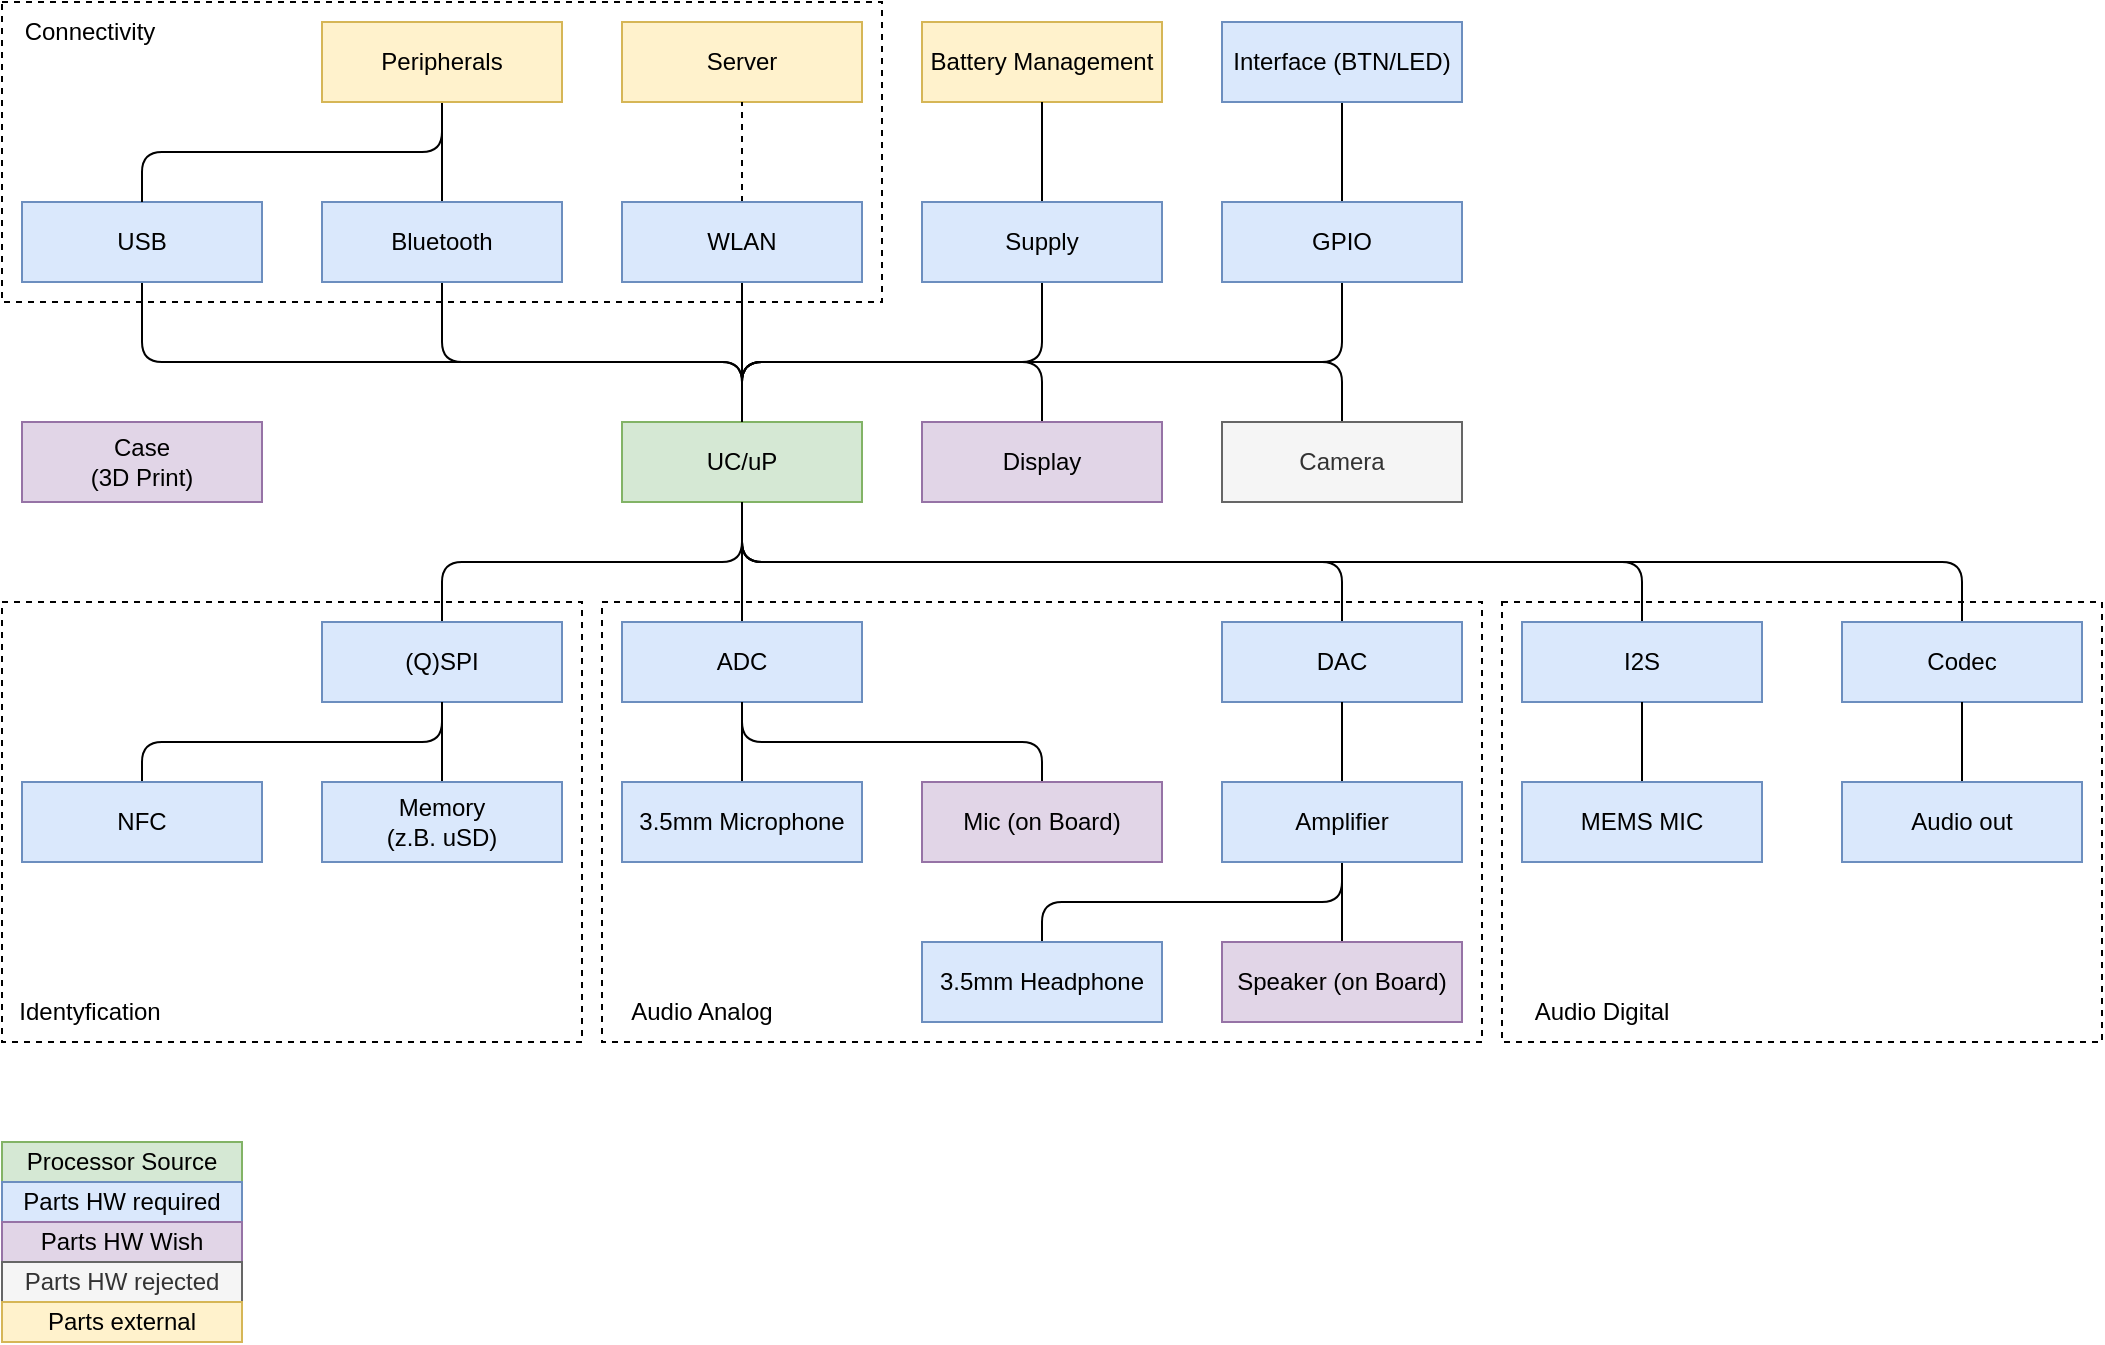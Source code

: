<mxfile version="26.0.16" pages="3">
  <diagram name="HW-BlockDiagramm" id="YgNL6Jm98kUhyaHq5DyT">
    <mxGraphModel dx="1376" dy="838" grid="1" gridSize="10" guides="1" tooltips="1" connect="1" arrows="1" fold="1" page="1" pageScale="1" pageWidth="1169" pageHeight="827" math="0" shadow="0">
      <root>
        <mxCell id="0" />
        <mxCell id="1" parent="0" />
        <mxCell id="7-w4bWHRbaEL0S7zwJqe-23" value="" style="rounded=0;whiteSpace=wrap;html=1;fillColor=none;dashed=1;" parent="1" vertex="1">
          <mxGeometry x="10" y="10" width="440" height="150" as="geometry" />
        </mxCell>
        <mxCell id="7-w4bWHRbaEL0S7zwJqe-22" value="" style="rounded=0;whiteSpace=wrap;html=1;fillColor=none;dashed=1;" parent="1" vertex="1">
          <mxGeometry x="10" y="310" width="290" height="220" as="geometry" />
        </mxCell>
        <mxCell id="7-w4bWHRbaEL0S7zwJqe-21" value="" style="rounded=0;whiteSpace=wrap;html=1;fillColor=none;dashed=1;" parent="1" vertex="1">
          <mxGeometry x="310" y="310" width="440" height="220" as="geometry" />
        </mxCell>
        <mxCell id="VaILJH5DlseVOvlP4gNq-14" style="edgeStyle=orthogonalEdgeStyle;rounded=1;orthogonalLoop=1;jettySize=auto;html=1;exitX=0.5;exitY=1;exitDx=0;exitDy=0;entryX=0.5;entryY=0;entryDx=0;entryDy=0;curved=0;endArrow=none;startFill=0;" parent="1" source="A3d4wtvlVEdgw7WFWHI4-1" target="A3d4wtvlVEdgw7WFWHI4-8" edge="1">
          <mxGeometry relative="1" as="geometry">
            <Array as="points">
              <mxPoint x="230" y="190" />
              <mxPoint x="380" y="190" />
            </Array>
          </mxGeometry>
        </mxCell>
        <mxCell id="VaILJH5DlseVOvlP4gNq-17" style="edgeStyle=orthogonalEdgeStyle;rounded=1;orthogonalLoop=1;jettySize=auto;html=1;exitX=0.5;exitY=0;exitDx=0;exitDy=0;entryX=0.5;entryY=1;entryDx=0;entryDy=0;curved=0;endArrow=none;startFill=0;" parent="1" source="A3d4wtvlVEdgw7WFWHI4-1" target="A3d4wtvlVEdgw7WFWHI4-3" edge="1">
          <mxGeometry relative="1" as="geometry" />
        </mxCell>
        <mxCell id="A3d4wtvlVEdgw7WFWHI4-1" value="Bluetooth" style="rounded=0;whiteSpace=wrap;html=1;fillColor=#dae8fc;strokeColor=#6c8ebf;" parent="1" vertex="1">
          <mxGeometry x="170" y="110" width="120" height="40" as="geometry" />
        </mxCell>
        <mxCell id="VaILJH5DlseVOvlP4gNq-13" style="edgeStyle=orthogonalEdgeStyle;rounded=1;orthogonalLoop=1;jettySize=auto;html=1;exitX=0.5;exitY=1;exitDx=0;exitDy=0;curved=0;endArrow=none;startFill=0;" parent="1" source="A3d4wtvlVEdgw7WFWHI4-2" target="A3d4wtvlVEdgw7WFWHI4-8" edge="1">
          <mxGeometry relative="1" as="geometry">
            <Array as="points">
              <mxPoint x="80" y="190" />
              <mxPoint x="380" y="190" />
            </Array>
          </mxGeometry>
        </mxCell>
        <mxCell id="A3d4wtvlVEdgw7WFWHI4-2" value="USB" style="rounded=0;whiteSpace=wrap;html=1;fillColor=#dae8fc;strokeColor=#6c8ebf;" parent="1" vertex="1">
          <mxGeometry x="20" y="110" width="120" height="40" as="geometry" />
        </mxCell>
        <mxCell id="VaILJH5DlseVOvlP4gNq-15" style="edgeStyle=orthogonalEdgeStyle;rounded=1;orthogonalLoop=1;jettySize=auto;html=1;exitX=0.5;exitY=1;exitDx=0;exitDy=0;entryX=0.5;entryY=0;entryDx=0;entryDy=0;curved=0;endArrow=none;startFill=0;" parent="1" source="A3d4wtvlVEdgw7WFWHI4-3" target="A3d4wtvlVEdgw7WFWHI4-2" edge="1">
          <mxGeometry relative="1" as="geometry" />
        </mxCell>
        <mxCell id="A3d4wtvlVEdgw7WFWHI4-3" value="Peripherals" style="rounded=0;whiteSpace=wrap;html=1;fillColor=#fff2cc;strokeColor=#d6b656;" parent="1" vertex="1">
          <mxGeometry x="170" y="20" width="120" height="40" as="geometry" />
        </mxCell>
        <mxCell id="A3d4wtvlVEdgw7WFWHI4-4" value="Server" style="rounded=0;whiteSpace=wrap;html=1;fillColor=#fff2cc;strokeColor=#d6b656;" parent="1" vertex="1">
          <mxGeometry x="320" y="20" width="120" height="40" as="geometry" />
        </mxCell>
        <mxCell id="VaILJH5DlseVOvlP4gNq-18" style="edgeStyle=orthogonalEdgeStyle;rounded=1;orthogonalLoop=1;jettySize=auto;html=1;exitX=0.5;exitY=0;exitDx=0;exitDy=0;entryX=0.5;entryY=1;entryDx=0;entryDy=0;curved=0;endArrow=none;startFill=0;dashed=1;" parent="1" source="A3d4wtvlVEdgw7WFWHI4-5" target="A3d4wtvlVEdgw7WFWHI4-4" edge="1">
          <mxGeometry relative="1" as="geometry" />
        </mxCell>
        <mxCell id="7-w4bWHRbaEL0S7zwJqe-18" value="" style="edgeStyle=orthogonalEdgeStyle;rounded=1;orthogonalLoop=1;jettySize=auto;html=1;endArrow=none;startFill=0;curved=0;" parent="1" source="A3d4wtvlVEdgw7WFWHI4-5" target="A3d4wtvlVEdgw7WFWHI4-8" edge="1">
          <mxGeometry relative="1" as="geometry" />
        </mxCell>
        <mxCell id="A3d4wtvlVEdgw7WFWHI4-5" value="WLAN" style="rounded=0;whiteSpace=wrap;html=1;fillColor=#dae8fc;strokeColor=#6c8ebf;" parent="1" vertex="1">
          <mxGeometry x="320" y="110" width="120" height="40" as="geometry" />
        </mxCell>
        <mxCell id="A3d4wtvlVEdgw7WFWHI4-6" value="Battery Management" style="rounded=0;whiteSpace=wrap;html=1;fillColor=#fff2cc;strokeColor=#d6b656;" parent="1" vertex="1">
          <mxGeometry x="470" y="20" width="120" height="40" as="geometry" />
        </mxCell>
        <mxCell id="VaILJH5DlseVOvlP4gNq-29" style="edgeStyle=orthogonalEdgeStyle;rounded=1;orthogonalLoop=1;jettySize=auto;html=1;exitX=0.5;exitY=1;exitDx=0;exitDy=0;entryX=0.5;entryY=0;entryDx=0;entryDy=0;curved=0;endArrow=none;startFill=0;" parent="1" source="A3d4wtvlVEdgw7WFWHI4-7" target="A3d4wtvlVEdgw7WFWHI4-8" edge="1">
          <mxGeometry relative="1" as="geometry">
            <Array as="points">
              <mxPoint x="530" y="190" />
              <mxPoint x="380" y="190" />
            </Array>
          </mxGeometry>
        </mxCell>
        <mxCell id="VaILJH5DlseVOvlP4gNq-30" style="edgeStyle=orthogonalEdgeStyle;rounded=1;orthogonalLoop=1;jettySize=auto;html=1;entryX=0.5;entryY=1;entryDx=0;entryDy=0;curved=0;endArrow=none;startFill=0;" parent="1" source="A3d4wtvlVEdgw7WFWHI4-7" target="A3d4wtvlVEdgw7WFWHI4-6" edge="1">
          <mxGeometry relative="1" as="geometry" />
        </mxCell>
        <mxCell id="A3d4wtvlVEdgw7WFWHI4-7" value="Supply" style="rounded=0;whiteSpace=wrap;html=1;fillColor=#dae8fc;strokeColor=#6c8ebf;" parent="1" vertex="1">
          <mxGeometry x="470" y="110" width="120" height="40" as="geometry" />
        </mxCell>
        <mxCell id="A3d4wtvlVEdgw7WFWHI4-8" value="UC/uP" style="rounded=0;whiteSpace=wrap;html=1;fillColor=#d5e8d4;strokeColor=#82b366;" parent="1" vertex="1">
          <mxGeometry x="320" y="220" width="120" height="40" as="geometry" />
        </mxCell>
        <mxCell id="7-w4bWHRbaEL0S7zwJqe-7" style="edgeStyle=orthogonalEdgeStyle;rounded=1;orthogonalLoop=1;jettySize=auto;html=1;exitX=0.5;exitY=0;exitDx=0;exitDy=0;entryX=0.5;entryY=1;entryDx=0;entryDy=0;curved=0;endArrow=none;startFill=0;" parent="1" source="A3d4wtvlVEdgw7WFWHI4-9" target="A3d4wtvlVEdgw7WFWHI4-8" edge="1">
          <mxGeometry relative="1" as="geometry" />
        </mxCell>
        <mxCell id="A3d4wtvlVEdgw7WFWHI4-9" value="(Q)SPI" style="rounded=0;whiteSpace=wrap;html=1;fillColor=#dae8fc;strokeColor=#6c8ebf;" parent="1" vertex="1">
          <mxGeometry x="170" y="320" width="120" height="40" as="geometry" />
        </mxCell>
        <mxCell id="VaILJH5DlseVOvlP4gNq-21" style="edgeStyle=orthogonalEdgeStyle;rounded=1;orthogonalLoop=1;jettySize=auto;html=1;exitX=0.5;exitY=0;exitDx=0;exitDy=0;entryX=0.5;entryY=1;entryDx=0;entryDy=0;curved=0;endArrow=none;startFill=0;" parent="1" source="A3d4wtvlVEdgw7WFWHI4-10" target="A3d4wtvlVEdgw7WFWHI4-9" edge="1">
          <mxGeometry relative="1" as="geometry" />
        </mxCell>
        <mxCell id="A3d4wtvlVEdgw7WFWHI4-10" value="NFC" style="rounded=0;whiteSpace=wrap;html=1;fillColor=#dae8fc;strokeColor=#6c8ebf;" parent="1" vertex="1">
          <mxGeometry x="20" y="400" width="120" height="40" as="geometry" />
        </mxCell>
        <mxCell id="VaILJH5DlseVOvlP4gNq-22" style="edgeStyle=orthogonalEdgeStyle;rounded=1;orthogonalLoop=1;jettySize=auto;html=1;exitX=0.5;exitY=0;exitDx=0;exitDy=0;curved=0;endArrow=none;startFill=0;" parent="1" source="A3d4wtvlVEdgw7WFWHI4-11" edge="1">
          <mxGeometry relative="1" as="geometry">
            <mxPoint x="230" y="360" as="targetPoint" />
          </mxGeometry>
        </mxCell>
        <mxCell id="A3d4wtvlVEdgw7WFWHI4-11" value="Memory&lt;br&gt;(z.B. uSD)" style="rounded=0;whiteSpace=wrap;html=1;fillColor=#dae8fc;strokeColor=#6c8ebf;" parent="1" vertex="1">
          <mxGeometry x="170" y="400" width="120" height="40" as="geometry" />
        </mxCell>
        <mxCell id="7-w4bWHRbaEL0S7zwJqe-8" style="edgeStyle=orthogonalEdgeStyle;rounded=1;orthogonalLoop=1;jettySize=auto;html=1;exitX=0.5;exitY=0;exitDx=0;exitDy=0;curved=0;endArrow=none;startFill=0;" parent="1" source="A3d4wtvlVEdgw7WFWHI4-13" edge="1">
          <mxGeometry relative="1" as="geometry">
            <mxPoint x="380" y="260" as="targetPoint" />
          </mxGeometry>
        </mxCell>
        <mxCell id="A3d4wtvlVEdgw7WFWHI4-13" value="ADC" style="rounded=0;whiteSpace=wrap;html=1;fillColor=#dae8fc;strokeColor=#6c8ebf;" parent="1" vertex="1">
          <mxGeometry x="320" y="320" width="120" height="40" as="geometry" />
        </mxCell>
        <mxCell id="7-w4bWHRbaEL0S7zwJqe-17" style="edgeStyle=orthogonalEdgeStyle;rounded=1;orthogonalLoop=1;jettySize=auto;html=1;exitX=0.5;exitY=0;exitDx=0;exitDy=0;entryX=0.5;entryY=1;entryDx=0;entryDy=0;curved=0;endArrow=none;startFill=0;" parent="1" source="A3d4wtvlVEdgw7WFWHI4-15" target="7-w4bWHRbaEL0S7zwJqe-15" edge="1">
          <mxGeometry relative="1" as="geometry" />
        </mxCell>
        <mxCell id="A3d4wtvlVEdgw7WFWHI4-15" value="Speaker (on Board)" style="rounded=0;whiteSpace=wrap;html=1;fillColor=#e1d5e7;strokeColor=#9673a6;" parent="1" vertex="1">
          <mxGeometry x="620" y="480" width="120" height="40" as="geometry" />
        </mxCell>
        <mxCell id="7-w4bWHRbaEL0S7zwJqe-13" style="edgeStyle=orthogonalEdgeStyle;rounded=1;orthogonalLoop=1;jettySize=auto;html=1;exitX=0.5;exitY=0;exitDx=0;exitDy=0;entryX=0.5;entryY=1;entryDx=0;entryDy=0;curved=0;endArrow=none;startFill=0;" parent="1" source="A3d4wtvlVEdgw7WFWHI4-16" target="A3d4wtvlVEdgw7WFWHI4-13" edge="1">
          <mxGeometry relative="1" as="geometry">
            <Array as="points">
              <mxPoint x="530" y="380" />
              <mxPoint x="380" y="380" />
            </Array>
          </mxGeometry>
        </mxCell>
        <mxCell id="A3d4wtvlVEdgw7WFWHI4-16" value="Mic (on Board)" style="rounded=0;whiteSpace=wrap;html=1;fillColor=#e1d5e7;strokeColor=#9673a6;" parent="1" vertex="1">
          <mxGeometry x="470" y="400" width="120" height="40" as="geometry" />
        </mxCell>
        <mxCell id="7-w4bWHRbaEL0S7zwJqe-14" style="edgeStyle=orthogonalEdgeStyle;rounded=1;orthogonalLoop=1;jettySize=auto;html=1;exitX=0.5;exitY=0;exitDx=0;exitDy=0;curved=0;endArrow=none;startFill=0;entryX=0.5;entryY=1;entryDx=0;entryDy=0;" parent="1" source="A3d4wtvlVEdgw7WFWHI4-17" target="7-w4bWHRbaEL0S7zwJqe-15" edge="1">
          <mxGeometry relative="1" as="geometry">
            <Array as="points">
              <mxPoint x="530" y="460" />
              <mxPoint x="680" y="460" />
            </Array>
          </mxGeometry>
        </mxCell>
        <mxCell id="A3d4wtvlVEdgw7WFWHI4-17" value="3.5mm Headphone" style="rounded=0;whiteSpace=wrap;html=1;fillColor=#dae8fc;strokeColor=#6c8ebf;" parent="1" vertex="1">
          <mxGeometry x="470" y="480" width="120" height="40" as="geometry" />
        </mxCell>
        <mxCell id="VaILJH5DlseVOvlP4gNq-32" style="edgeStyle=orthogonalEdgeStyle;rounded=1;orthogonalLoop=1;jettySize=auto;html=1;exitX=0.5;exitY=0;exitDx=0;exitDy=0;entryX=0.5;entryY=0;entryDx=0;entryDy=0;endArrow=none;startFill=0;curved=0;" parent="1" source="VaILJH5DlseVOvlP4gNq-2" target="A3d4wtvlVEdgw7WFWHI4-8" edge="1">
          <mxGeometry relative="1" as="geometry">
            <Array as="points">
              <mxPoint x="530" y="190" />
              <mxPoint x="380" y="190" />
            </Array>
          </mxGeometry>
        </mxCell>
        <mxCell id="VaILJH5DlseVOvlP4gNq-2" value="Display" style="rounded=0;whiteSpace=wrap;html=1;fillColor=#e1d5e7;strokeColor=#9673a6;" parent="1" vertex="1">
          <mxGeometry x="470" y="220" width="120" height="40" as="geometry" />
        </mxCell>
        <mxCell id="VaILJH5DlseVOvlP4gNq-33" style="edgeStyle=orthogonalEdgeStyle;rounded=1;orthogonalLoop=1;jettySize=auto;html=1;exitX=0.5;exitY=0;exitDx=0;exitDy=0;entryX=0.5;entryY=0;entryDx=0;entryDy=0;curved=0;endArrow=none;startFill=0;" parent="1" source="VaILJH5DlseVOvlP4gNq-4" target="A3d4wtvlVEdgw7WFWHI4-8" edge="1">
          <mxGeometry relative="1" as="geometry">
            <mxPoint x="510" y="210" as="targetPoint" />
            <Array as="points">
              <mxPoint x="680" y="190" />
              <mxPoint x="380" y="190" />
            </Array>
          </mxGeometry>
        </mxCell>
        <mxCell id="VaILJH5DlseVOvlP4gNq-4" value="Camera" style="rounded=0;whiteSpace=wrap;html=1;fillColor=#f5f5f5;strokeColor=#666666;fontColor=#333333;" parent="1" vertex="1">
          <mxGeometry x="620" y="220" width="120" height="40" as="geometry" />
        </mxCell>
        <mxCell id="VaILJH5DlseVOvlP4gNq-31" style="edgeStyle=orthogonalEdgeStyle;rounded=1;orthogonalLoop=1;jettySize=auto;html=1;exitX=0.5;exitY=1;exitDx=0;exitDy=0;entryX=0.5;entryY=0;entryDx=0;entryDy=0;curved=0;endArrow=none;startFill=0;" parent="1" source="VaILJH5DlseVOvlP4gNq-5" target="A3d4wtvlVEdgw7WFWHI4-8" edge="1">
          <mxGeometry relative="1" as="geometry">
            <Array as="points">
              <mxPoint x="680" y="190" />
              <mxPoint x="380" y="190" />
            </Array>
          </mxGeometry>
        </mxCell>
        <mxCell id="7-w4bWHRbaEL0S7zwJqe-26" style="edgeStyle=orthogonalEdgeStyle;rounded=1;orthogonalLoop=1;jettySize=auto;html=1;exitX=0.5;exitY=0;exitDx=0;exitDy=0;entryX=0.5;entryY=1;entryDx=0;entryDy=0;endArrow=none;startFill=0;curved=0;" parent="1" source="VaILJH5DlseVOvlP4gNq-5" target="7-w4bWHRbaEL0S7zwJqe-25" edge="1">
          <mxGeometry relative="1" as="geometry" />
        </mxCell>
        <mxCell id="VaILJH5DlseVOvlP4gNq-5" value="GPIO" style="rounded=0;whiteSpace=wrap;html=1;fillColor=#dae8fc;strokeColor=#6c8ebf;" parent="1" vertex="1">
          <mxGeometry x="620" y="110" width="120" height="40" as="geometry" />
        </mxCell>
        <mxCell id="VaILJH5DlseVOvlP4gNq-6" value="Processor Source" style="rounded=0;whiteSpace=wrap;html=1;fillColor=#d5e8d4;strokeColor=#82b366;" parent="1" vertex="1">
          <mxGeometry x="10" y="580" width="120" height="20" as="geometry" />
        </mxCell>
        <mxCell id="VaILJH5DlseVOvlP4gNq-7" value="Parts HW required" style="rounded=0;whiteSpace=wrap;html=1;fillColor=#dae8fc;strokeColor=#6c8ebf;" parent="1" vertex="1">
          <mxGeometry x="10" y="600" width="120" height="20" as="geometry" />
        </mxCell>
        <mxCell id="VaILJH5DlseVOvlP4gNq-8" value="Parts HW Wish" style="rounded=0;whiteSpace=wrap;html=1;fillColor=#e1d5e7;strokeColor=#9673a6;" parent="1" vertex="1">
          <mxGeometry x="10" y="620" width="120" height="20" as="geometry" />
        </mxCell>
        <mxCell id="VaILJH5DlseVOvlP4gNq-9" value="Parts HW rejected" style="rounded=0;whiteSpace=wrap;html=1;fillColor=#f5f5f5;strokeColor=#666666;fontColor=#333333;" parent="1" vertex="1">
          <mxGeometry x="10" y="640" width="120" height="20" as="geometry" />
        </mxCell>
        <mxCell id="VaILJH5DlseVOvlP4gNq-10" value="Parts external" style="rounded=0;whiteSpace=wrap;html=1;fillColor=#fff2cc;strokeColor=#d6b656;" parent="1" vertex="1">
          <mxGeometry x="10" y="660" width="120" height="20" as="geometry" />
        </mxCell>
        <mxCell id="VaILJH5DlseVOvlP4gNq-35" value="Case&lt;br&gt;(3D Print)" style="rounded=0;whiteSpace=wrap;html=1;fillColor=#e1d5e7;strokeColor=#9673a6;" parent="1" vertex="1">
          <mxGeometry x="20" y="220" width="120" height="40" as="geometry" />
        </mxCell>
        <mxCell id="7-w4bWHRbaEL0S7zwJqe-9" style="edgeStyle=orthogonalEdgeStyle;rounded=1;orthogonalLoop=1;jettySize=auto;html=1;exitX=0.5;exitY=0;exitDx=0;exitDy=0;entryX=0.5;entryY=1;entryDx=0;entryDy=0;curved=0;endArrow=none;startFill=0;" parent="1" source="7-w4bWHRbaEL0S7zwJqe-1" target="A3d4wtvlVEdgw7WFWHI4-8" edge="1">
          <mxGeometry relative="1" as="geometry">
            <Array as="points">
              <mxPoint x="680" y="290" />
              <mxPoint x="380" y="290" />
            </Array>
          </mxGeometry>
        </mxCell>
        <mxCell id="7-w4bWHRbaEL0S7zwJqe-1" value="DAC" style="rounded=0;whiteSpace=wrap;html=1;fillColor=#dae8fc;strokeColor=#6c8ebf;" parent="1" vertex="1">
          <mxGeometry x="620" y="320" width="120" height="40" as="geometry" />
        </mxCell>
        <mxCell id="7-w4bWHRbaEL0S7zwJqe-12" style="edgeStyle=orthogonalEdgeStyle;rounded=1;orthogonalLoop=1;jettySize=auto;html=1;exitX=0.5;exitY=0;exitDx=0;exitDy=0;entryX=0.5;entryY=1;entryDx=0;entryDy=0;curved=0;endArrow=none;startFill=0;" parent="1" source="7-w4bWHRbaEL0S7zwJqe-2" target="A3d4wtvlVEdgw7WFWHI4-13" edge="1">
          <mxGeometry relative="1" as="geometry" />
        </mxCell>
        <mxCell id="7-w4bWHRbaEL0S7zwJqe-2" value="3.5mm Microphone" style="rounded=0;whiteSpace=wrap;html=1;fillColor=#dae8fc;strokeColor=#6c8ebf;" parent="1" vertex="1">
          <mxGeometry x="320" y="400" width="120" height="40" as="geometry" />
        </mxCell>
        <mxCell id="7-w4bWHRbaEL0S7zwJqe-4" style="edgeStyle=orthogonalEdgeStyle;rounded=0;orthogonalLoop=1;jettySize=auto;html=1;exitX=0.5;exitY=1;exitDx=0;exitDy=0;" parent="1" source="VaILJH5DlseVOvlP4gNq-2" target="VaILJH5DlseVOvlP4gNq-2" edge="1">
          <mxGeometry relative="1" as="geometry" />
        </mxCell>
        <mxCell id="7-w4bWHRbaEL0S7zwJqe-16" style="edgeStyle=orthogonalEdgeStyle;rounded=1;orthogonalLoop=1;jettySize=auto;html=1;exitX=0.5;exitY=0;exitDx=0;exitDy=0;curved=0;endArrow=none;startFill=0;" parent="1" source="7-w4bWHRbaEL0S7zwJqe-15" target="7-w4bWHRbaEL0S7zwJqe-1" edge="1">
          <mxGeometry relative="1" as="geometry" />
        </mxCell>
        <mxCell id="7-w4bWHRbaEL0S7zwJqe-15" value="Amplifier" style="rounded=0;whiteSpace=wrap;html=1;fillColor=#dae8fc;strokeColor=#6c8ebf;" parent="1" vertex="1">
          <mxGeometry x="620" y="400" width="120" height="40" as="geometry" />
        </mxCell>
        <mxCell id="7-w4bWHRbaEL0S7zwJqe-25" value="Interface (BTN/LED&lt;span style=&quot;background-color: transparent; color: light-dark(rgb(0, 0, 0), rgb(255, 255, 255));&quot;&gt;)&lt;/span&gt;" style="rounded=0;whiteSpace=wrap;html=1;fillColor=#dae8fc;strokeColor=#6c8ebf;" parent="1" vertex="1">
          <mxGeometry x="620" y="20" width="120" height="40" as="geometry" />
        </mxCell>
        <mxCell id="7-w4bWHRbaEL0S7zwJqe-27" value="Connectivity" style="text;html=1;align=center;verticalAlign=middle;whiteSpace=wrap;rounded=0;" parent="1" vertex="1">
          <mxGeometry x="24" y="10" width="60" height="30" as="geometry" />
        </mxCell>
        <mxCell id="7-w4bWHRbaEL0S7zwJqe-28" value="Identyfication" style="text;html=1;align=center;verticalAlign=middle;whiteSpace=wrap;rounded=0;" parent="1" vertex="1">
          <mxGeometry x="24" y="500" width="60" height="30" as="geometry" />
        </mxCell>
        <mxCell id="7-w4bWHRbaEL0S7zwJqe-29" value="Audio Analog" style="text;html=1;align=center;verticalAlign=middle;whiteSpace=wrap;rounded=0;" parent="1" vertex="1">
          <mxGeometry x="310" y="500" width="100" height="30" as="geometry" />
        </mxCell>
        <mxCell id="3Ijf7dCesqbsW414zRly-5" style="edgeStyle=orthogonalEdgeStyle;rounded=1;orthogonalLoop=1;jettySize=auto;html=1;exitX=0.5;exitY=0;exitDx=0;exitDy=0;entryX=0.5;entryY=1;entryDx=0;entryDy=0;curved=0;endArrow=none;startFill=0;" parent="1" source="3Ijf7dCesqbsW414zRly-1" target="A3d4wtvlVEdgw7WFWHI4-8" edge="1">
          <mxGeometry relative="1" as="geometry" />
        </mxCell>
        <mxCell id="3Ijf7dCesqbsW414zRly-1" value="I2S" style="rounded=0;whiteSpace=wrap;html=1;fillColor=#dae8fc;strokeColor=#6c8ebf;" parent="1" vertex="1">
          <mxGeometry x="770" y="320" width="120" height="40" as="geometry" />
        </mxCell>
        <mxCell id="3Ijf7dCesqbsW414zRly-4" style="edgeStyle=orthogonalEdgeStyle;rounded=1;orthogonalLoop=1;jettySize=auto;html=1;exitX=0.5;exitY=0;exitDx=0;exitDy=0;curved=0;endArrow=none;startFill=0;" parent="1" source="3Ijf7dCesqbsW414zRly-2" target="3Ijf7dCesqbsW414zRly-1" edge="1">
          <mxGeometry relative="1" as="geometry" />
        </mxCell>
        <mxCell id="3Ijf7dCesqbsW414zRly-2" value="MEMS MIC" style="rounded=0;whiteSpace=wrap;html=1;fillColor=#dae8fc;strokeColor=#6c8ebf;" parent="1" vertex="1">
          <mxGeometry x="770" y="400" width="120" height="40" as="geometry" />
        </mxCell>
        <mxCell id="NxbVnKFJYd_hTMGxXDzu-5" style="edgeStyle=orthogonalEdgeStyle;shape=connector;curved=0;rounded=1;orthogonalLoop=1;jettySize=auto;html=1;exitX=0.5;exitY=0;exitDx=0;exitDy=0;entryX=0.5;entryY=1;entryDx=0;entryDy=0;strokeColor=default;align=center;verticalAlign=middle;fontFamily=Helvetica;fontSize=11;fontColor=default;labelBackgroundColor=default;startFill=0;endArrow=none;" edge="1" parent="1" source="NxbVnKFJYd_hTMGxXDzu-1" target="A3d4wtvlVEdgw7WFWHI4-8">
          <mxGeometry relative="1" as="geometry" />
        </mxCell>
        <mxCell id="NxbVnKFJYd_hTMGxXDzu-1" value="Codec" style="rounded=0;whiteSpace=wrap;html=1;fillColor=#dae8fc;strokeColor=#6c8ebf;" vertex="1" parent="1">
          <mxGeometry x="930" y="320" width="120" height="40" as="geometry" />
        </mxCell>
        <mxCell id="NxbVnKFJYd_hTMGxXDzu-4" style="edgeStyle=orthogonalEdgeStyle;shape=connector;curved=0;rounded=1;orthogonalLoop=1;jettySize=auto;html=1;exitX=0.5;exitY=0;exitDx=0;exitDy=0;entryX=0.5;entryY=1;entryDx=0;entryDy=0;strokeColor=default;align=center;verticalAlign=middle;fontFamily=Helvetica;fontSize=11;fontColor=default;labelBackgroundColor=default;startFill=0;endArrow=none;" edge="1" parent="1" source="NxbVnKFJYd_hTMGxXDzu-2" target="NxbVnKFJYd_hTMGxXDzu-1">
          <mxGeometry relative="1" as="geometry" />
        </mxCell>
        <mxCell id="NxbVnKFJYd_hTMGxXDzu-2" value="Audio out" style="rounded=0;whiteSpace=wrap;html=1;fillColor=#dae8fc;strokeColor=#6c8ebf;" vertex="1" parent="1">
          <mxGeometry x="930" y="400" width="120" height="40" as="geometry" />
        </mxCell>
        <mxCell id="NxbVnKFJYd_hTMGxXDzu-6" value="" style="rounded=0;whiteSpace=wrap;html=1;fillColor=none;dashed=1;" vertex="1" parent="1">
          <mxGeometry x="760" y="310" width="300" height="220" as="geometry" />
        </mxCell>
        <mxCell id="NxbVnKFJYd_hTMGxXDzu-7" value="Audio Digital" style="text;html=1;align=center;verticalAlign=middle;whiteSpace=wrap;rounded=0;" vertex="1" parent="1">
          <mxGeometry x="760" y="500" width="100" height="30" as="geometry" />
        </mxCell>
      </root>
    </mxGraphModel>
  </diagram>
  <diagram name="HW-BlockDiagramm component choice" id="zLcXL-ON_fTq3FC51L2w">
    <mxGraphModel dx="1376" dy="838" grid="1" gridSize="10" guides="1" tooltips="1" connect="1" arrows="1" fold="1" page="1" pageScale="1" pageWidth="1169" pageHeight="827" math="0" shadow="0">
      <root>
        <mxCell id="yztLHn3fZbFTunnbJzgb-0" />
        <mxCell id="yztLHn3fZbFTunnbJzgb-1" parent="yztLHn3fZbFTunnbJzgb-0" />
        <mxCell id="mG-gnCHNN8e51DEW7fMw-75" value="" style="rounded=0;whiteSpace=wrap;html=1;fillColor=none;dashed=1;" vertex="1" parent="yztLHn3fZbFTunnbJzgb-1">
          <mxGeometry x="460" y="210" width="600" height="60" as="geometry" />
        </mxCell>
        <mxCell id="mG-gnCHNN8e51DEW7fMw-76" value="" style="rounded=0;whiteSpace=wrap;html=1;fillColor=none;dashed=1;" vertex="1" parent="yztLHn3fZbFTunnbJzgb-1">
          <mxGeometry x="460" y="10" width="140" height="150" as="geometry" />
        </mxCell>
        <mxCell id="mG-gnCHNN8e51DEW7fMw-77" value="" style="rounded=0;whiteSpace=wrap;html=1;fillColor=none;dashed=1;" vertex="1" parent="yztLHn3fZbFTunnbJzgb-1">
          <mxGeometry x="610" y="10" width="140" height="150" as="geometry" />
        </mxCell>
        <mxCell id="mG-gnCHNN8e51DEW7fMw-78" value="" style="rounded=0;whiteSpace=wrap;html=1;fillColor=none;dashed=1;" vertex="1" parent="yztLHn3fZbFTunnbJzgb-1">
          <mxGeometry x="160" y="70" width="290" height="90" as="geometry" />
        </mxCell>
        <mxCell id="mG-gnCHNN8e51DEW7fMw-71" value="" style="rounded=0;whiteSpace=wrap;html=1;fillColor=none;dashed=1;" vertex="1" parent="yztLHn3fZbFTunnbJzgb-1">
          <mxGeometry x="310" y="310" width="440" height="220" as="geometry" />
        </mxCell>
        <mxCell id="mG-gnCHNN8e51DEW7fMw-68" value="" style="rounded=0;whiteSpace=wrap;html=1;fillColor=none;dashed=1;" vertex="1" parent="yztLHn3fZbFTunnbJzgb-1">
          <mxGeometry x="160" y="390" width="140" height="140" as="geometry" />
        </mxCell>
        <mxCell id="mG-gnCHNN8e51DEW7fMw-0" value="" style="rounded=0;whiteSpace=wrap;html=1;fillColor=none;dashed=1;" vertex="1" parent="yztLHn3fZbFTunnbJzgb-1">
          <mxGeometry x="10" y="390" width="140" height="140" as="geometry" />
        </mxCell>
        <mxCell id="mG-gnCHNN8e51DEW7fMw-39" value="Processor Source" style="rounded=0;whiteSpace=wrap;html=1;fillColor=#d5e8d4;strokeColor=#82b366;" vertex="1" parent="yztLHn3fZbFTunnbJzgb-1">
          <mxGeometry x="10" y="580" width="120" height="20" as="geometry" />
        </mxCell>
        <mxCell id="mG-gnCHNN8e51DEW7fMw-40" value="Parts on Eval-Board" style="rounded=0;whiteSpace=wrap;html=1;fillColor=#dae8fc;strokeColor=#6c8ebf;" vertex="1" parent="yztLHn3fZbFTunnbJzgb-1">
          <mxGeometry x="10" y="600" width="120" height="20" as="geometry" />
        </mxCell>
        <mxCell id="mG-gnCHNN8e51DEW7fMw-41" value="Parts on Shield" style="rounded=0;whiteSpace=wrap;html=1;fillColor=#e1d5e7;strokeColor=#9673a6;" vertex="1" parent="yztLHn3fZbFTunnbJzgb-1">
          <mxGeometry x="10" y="620" width="120" height="20" as="geometry" />
        </mxCell>
        <mxCell id="mG-gnCHNN8e51DEW7fMw-42" value="Part unclear" style="rounded=0;whiteSpace=wrap;html=1;fillColor=#f5f5f5;strokeColor=#666666;fontColor=#333333;" vertex="1" parent="yztLHn3fZbFTunnbJzgb-1">
          <mxGeometry x="10" y="640" width="120" height="20" as="geometry" />
        </mxCell>
        <mxCell id="mG-gnCHNN8e51DEW7fMw-43" value="Parts external" style="rounded=0;whiteSpace=wrap;html=1;fillColor=#fff2cc;strokeColor=#d6b656;" vertex="1" parent="yztLHn3fZbFTunnbJzgb-1">
          <mxGeometry x="10" y="660" width="120" height="20" as="geometry" />
        </mxCell>
        <mxCell id="mG-gnCHNN8e51DEW7fMw-2" style="edgeStyle=orthogonalEdgeStyle;rounded=1;orthogonalLoop=1;jettySize=auto;html=1;exitX=0.5;exitY=1;exitDx=0;exitDy=0;entryX=0.5;entryY=0;entryDx=0;entryDy=0;curved=0;endArrow=none;startFill=0;" edge="1" parent="yztLHn3fZbFTunnbJzgb-1" source="mG-gnCHNN8e51DEW7fMw-4" target="mG-gnCHNN8e51DEW7fMw-17">
          <mxGeometry relative="1" as="geometry">
            <Array as="points">
              <mxPoint x="230" y="190" />
              <mxPoint x="380" y="190" />
            </Array>
          </mxGeometry>
        </mxCell>
        <mxCell id="mG-gnCHNN8e51DEW7fMw-3" style="edgeStyle=orthogonalEdgeStyle;rounded=1;orthogonalLoop=1;jettySize=auto;html=1;exitX=0.5;exitY=0;exitDx=0;exitDy=0;entryX=0.5;entryY=1;entryDx=0;entryDy=0;curved=0;endArrow=none;startFill=0;" edge="1" parent="yztLHn3fZbFTunnbJzgb-1" source="mG-gnCHNN8e51DEW7fMw-4" target="mG-gnCHNN8e51DEW7fMw-8">
          <mxGeometry relative="1" as="geometry" />
        </mxCell>
        <mxCell id="mG-gnCHNN8e51DEW7fMw-4" value="Bluetooth" style="rounded=0;whiteSpace=wrap;html=1;fillColor=#e1d5e7;strokeColor=#9673a6;" vertex="1" parent="yztLHn3fZbFTunnbJzgb-1">
          <mxGeometry x="170" y="110" width="120" height="40" as="geometry" />
        </mxCell>
        <mxCell id="mG-gnCHNN8e51DEW7fMw-5" style="edgeStyle=orthogonalEdgeStyle;rounded=1;orthogonalLoop=1;jettySize=auto;html=1;exitX=0.5;exitY=1;exitDx=0;exitDy=0;curved=0;endArrow=none;startFill=0;" edge="1" parent="yztLHn3fZbFTunnbJzgb-1" source="mG-gnCHNN8e51DEW7fMw-6" target="mG-gnCHNN8e51DEW7fMw-17">
          <mxGeometry relative="1" as="geometry">
            <Array as="points">
              <mxPoint x="80" y="190" />
              <mxPoint x="380" y="190" />
            </Array>
          </mxGeometry>
        </mxCell>
        <mxCell id="mG-gnCHNN8e51DEW7fMw-6" value="USB" style="rounded=0;whiteSpace=wrap;html=1;fillColor=#dae8fc;strokeColor=#6c8ebf;" vertex="1" parent="yztLHn3fZbFTunnbJzgb-1">
          <mxGeometry x="20" y="110" width="120" height="40" as="geometry" />
        </mxCell>
        <mxCell id="mG-gnCHNN8e51DEW7fMw-7" style="edgeStyle=orthogonalEdgeStyle;rounded=1;orthogonalLoop=1;jettySize=auto;html=1;exitX=0.5;exitY=1;exitDx=0;exitDy=0;entryX=0.5;entryY=0;entryDx=0;entryDy=0;curved=0;endArrow=none;startFill=0;" edge="1" parent="yztLHn3fZbFTunnbJzgb-1" source="mG-gnCHNN8e51DEW7fMw-8" target="mG-gnCHNN8e51DEW7fMw-6">
          <mxGeometry relative="1" as="geometry" />
        </mxCell>
        <mxCell id="mG-gnCHNN8e51DEW7fMw-8" value="Peripherals" style="rounded=0;whiteSpace=wrap;html=1;fillColor=#fff2cc;strokeColor=#d6b656;" vertex="1" parent="yztLHn3fZbFTunnbJzgb-1">
          <mxGeometry x="170" y="20" width="120" height="40" as="geometry" />
        </mxCell>
        <mxCell id="mG-gnCHNN8e51DEW7fMw-9" value="Server" style="rounded=0;whiteSpace=wrap;html=1;fillColor=#fff2cc;strokeColor=#d6b656;" vertex="1" parent="yztLHn3fZbFTunnbJzgb-1">
          <mxGeometry x="320" y="20" width="120" height="40" as="geometry" />
        </mxCell>
        <mxCell id="mG-gnCHNN8e51DEW7fMw-10" style="edgeStyle=orthogonalEdgeStyle;rounded=1;orthogonalLoop=1;jettySize=auto;html=1;exitX=0.5;exitY=0;exitDx=0;exitDy=0;entryX=0.5;entryY=1;entryDx=0;entryDy=0;curved=0;endArrow=none;startFill=0;dashed=1;" edge="1" parent="yztLHn3fZbFTunnbJzgb-1" source="mG-gnCHNN8e51DEW7fMw-12" target="mG-gnCHNN8e51DEW7fMw-9">
          <mxGeometry relative="1" as="geometry" />
        </mxCell>
        <mxCell id="mG-gnCHNN8e51DEW7fMw-11" value="" style="edgeStyle=orthogonalEdgeStyle;rounded=1;orthogonalLoop=1;jettySize=auto;html=1;endArrow=none;startFill=0;curved=0;" edge="1" parent="yztLHn3fZbFTunnbJzgb-1" source="mG-gnCHNN8e51DEW7fMw-12" target="mG-gnCHNN8e51DEW7fMw-17">
          <mxGeometry relative="1" as="geometry" />
        </mxCell>
        <mxCell id="mG-gnCHNN8e51DEW7fMw-12" value="WLAN" style="rounded=0;whiteSpace=wrap;html=1;fillColor=#e1d5e7;strokeColor=#9673a6;" vertex="1" parent="yztLHn3fZbFTunnbJzgb-1">
          <mxGeometry x="320" y="110" width="120" height="40" as="geometry" />
        </mxCell>
        <mxCell id="mG-gnCHNN8e51DEW7fMw-13" value="Battery Management" style="rounded=0;whiteSpace=wrap;html=1;fillColor=#fff2cc;strokeColor=#d6b656;" vertex="1" parent="yztLHn3fZbFTunnbJzgb-1">
          <mxGeometry x="470" y="20" width="120" height="40" as="geometry" />
        </mxCell>
        <mxCell id="mG-gnCHNN8e51DEW7fMw-14" style="edgeStyle=orthogonalEdgeStyle;rounded=1;orthogonalLoop=1;jettySize=auto;html=1;exitX=0.5;exitY=1;exitDx=0;exitDy=0;entryX=0.5;entryY=0;entryDx=0;entryDy=0;curved=0;endArrow=none;startFill=0;" edge="1" parent="yztLHn3fZbFTunnbJzgb-1" source="mG-gnCHNN8e51DEW7fMw-16" target="mG-gnCHNN8e51DEW7fMw-17">
          <mxGeometry relative="1" as="geometry">
            <Array as="points">
              <mxPoint x="530" y="190" />
              <mxPoint x="380" y="190" />
            </Array>
          </mxGeometry>
        </mxCell>
        <mxCell id="mG-gnCHNN8e51DEW7fMw-15" style="edgeStyle=orthogonalEdgeStyle;rounded=1;orthogonalLoop=1;jettySize=auto;html=1;entryX=0.5;entryY=1;entryDx=0;entryDy=0;curved=0;endArrow=none;startFill=0;" edge="1" parent="yztLHn3fZbFTunnbJzgb-1" source="mG-gnCHNN8e51DEW7fMw-16" target="mG-gnCHNN8e51DEW7fMw-13">
          <mxGeometry relative="1" as="geometry" />
        </mxCell>
        <mxCell id="mG-gnCHNN8e51DEW7fMw-16" value="Supply" style="rounded=0;whiteSpace=wrap;html=1;fillColor=#dae8fc;strokeColor=#6c8ebf;" vertex="1" parent="yztLHn3fZbFTunnbJzgb-1">
          <mxGeometry x="470" y="110" width="120" height="40" as="geometry" />
        </mxCell>
        <mxCell id="mG-gnCHNN8e51DEW7fMw-17" value="UC/uP" style="rounded=0;whiteSpace=wrap;html=1;fillColor=#d5e8d4;strokeColor=#82b366;" vertex="1" parent="yztLHn3fZbFTunnbJzgb-1">
          <mxGeometry x="320" y="220" width="120" height="40" as="geometry" />
        </mxCell>
        <mxCell id="mG-gnCHNN8e51DEW7fMw-18" style="edgeStyle=orthogonalEdgeStyle;rounded=1;orthogonalLoop=1;jettySize=auto;html=1;exitX=0.5;exitY=0;exitDx=0;exitDy=0;entryX=0.5;entryY=1;entryDx=0;entryDy=0;curved=0;endArrow=none;startFill=0;" edge="1" parent="yztLHn3fZbFTunnbJzgb-1" source="mG-gnCHNN8e51DEW7fMw-19" target="mG-gnCHNN8e51DEW7fMw-17">
          <mxGeometry relative="1" as="geometry" />
        </mxCell>
        <mxCell id="mG-gnCHNN8e51DEW7fMw-19" value="(Q)SPI" style="rounded=0;whiteSpace=wrap;html=1;fillColor=#dae8fc;strokeColor=#6c8ebf;" vertex="1" parent="yztLHn3fZbFTunnbJzgb-1">
          <mxGeometry x="170" y="320" width="120" height="40" as="geometry" />
        </mxCell>
        <mxCell id="mG-gnCHNN8e51DEW7fMw-20" style="edgeStyle=orthogonalEdgeStyle;rounded=1;orthogonalLoop=1;jettySize=auto;html=1;exitX=0.5;exitY=0;exitDx=0;exitDy=0;entryX=0.5;entryY=1;entryDx=0;entryDy=0;curved=0;endArrow=none;startFill=0;" edge="1" parent="yztLHn3fZbFTunnbJzgb-1" source="mG-gnCHNN8e51DEW7fMw-21" target="mG-gnCHNN8e51DEW7fMw-19">
          <mxGeometry relative="1" as="geometry" />
        </mxCell>
        <mxCell id="mG-gnCHNN8e51DEW7fMw-21" value="NFC" style="rounded=0;whiteSpace=wrap;html=1;fillColor=#e1d5e7;strokeColor=#9673a6;" vertex="1" parent="yztLHn3fZbFTunnbJzgb-1">
          <mxGeometry x="20" y="400" width="120" height="40" as="geometry" />
        </mxCell>
        <mxCell id="mG-gnCHNN8e51DEW7fMw-22" style="edgeStyle=orthogonalEdgeStyle;rounded=1;orthogonalLoop=1;jettySize=auto;html=1;exitX=0.5;exitY=0;exitDx=0;exitDy=0;curved=0;endArrow=none;startFill=0;" edge="1" parent="yztLHn3fZbFTunnbJzgb-1" source="mG-gnCHNN8e51DEW7fMw-23">
          <mxGeometry relative="1" as="geometry">
            <mxPoint x="230" y="360" as="targetPoint" />
          </mxGeometry>
        </mxCell>
        <mxCell id="mG-gnCHNN8e51DEW7fMw-23" value="Memory&lt;br&gt;(z.B. uSD)" style="rounded=0;whiteSpace=wrap;html=1;fillColor=#dae8fc;strokeColor=#6c8ebf;gradientColor=#E1D5E7;gradientDirection=west;" vertex="1" parent="yztLHn3fZbFTunnbJzgb-1">
          <mxGeometry x="170" y="400" width="120" height="40" as="geometry" />
        </mxCell>
        <mxCell id="mG-gnCHNN8e51DEW7fMw-24" style="edgeStyle=orthogonalEdgeStyle;rounded=1;orthogonalLoop=1;jettySize=auto;html=1;exitX=0.5;exitY=0;exitDx=0;exitDy=0;curved=0;endArrow=none;startFill=0;" edge="1" parent="yztLHn3fZbFTunnbJzgb-1" source="mG-gnCHNN8e51DEW7fMw-25">
          <mxGeometry relative="1" as="geometry">
            <mxPoint x="380" y="260" as="targetPoint" />
          </mxGeometry>
        </mxCell>
        <mxCell id="mG-gnCHNN8e51DEW7fMw-25" value="ADC" style="rounded=0;whiteSpace=wrap;html=1;fillColor=#e1d5e7;strokeColor=#9673a6;" vertex="1" parent="yztLHn3fZbFTunnbJzgb-1">
          <mxGeometry x="320" y="320" width="120" height="40" as="geometry" />
        </mxCell>
        <mxCell id="mG-gnCHNN8e51DEW7fMw-26" style="edgeStyle=orthogonalEdgeStyle;rounded=1;orthogonalLoop=1;jettySize=auto;html=1;exitX=0.5;exitY=0;exitDx=0;exitDy=0;entryX=0.5;entryY=1;entryDx=0;entryDy=0;curved=0;endArrow=none;startFill=0;" edge="1" parent="yztLHn3fZbFTunnbJzgb-1" source="mG-gnCHNN8e51DEW7fMw-27" target="mG-gnCHNN8e51DEW7fMw-51">
          <mxGeometry relative="1" as="geometry" />
        </mxCell>
        <mxCell id="mG-gnCHNN8e51DEW7fMw-27" value="Speaker (on Board)" style="rounded=0;whiteSpace=wrap;html=1;fillColor=#f5f5f5;strokeColor=#666666;fontColor=#333333;" vertex="1" parent="yztLHn3fZbFTunnbJzgb-1">
          <mxGeometry x="620" y="480" width="120" height="40" as="geometry" />
        </mxCell>
        <mxCell id="mG-gnCHNN8e51DEW7fMw-28" style="edgeStyle=orthogonalEdgeStyle;rounded=1;orthogonalLoop=1;jettySize=auto;html=1;exitX=0.5;exitY=0;exitDx=0;exitDy=0;entryX=0.5;entryY=1;entryDx=0;entryDy=0;curved=0;endArrow=none;startFill=0;" edge="1" parent="yztLHn3fZbFTunnbJzgb-1" source="mG-gnCHNN8e51DEW7fMw-29" target="mG-gnCHNN8e51DEW7fMw-25">
          <mxGeometry relative="1" as="geometry">
            <Array as="points">
              <mxPoint x="530" y="380" />
              <mxPoint x="380" y="380" />
            </Array>
          </mxGeometry>
        </mxCell>
        <mxCell id="mG-gnCHNN8e51DEW7fMw-29" value="Mic (on Board)" style="rounded=0;whiteSpace=wrap;html=1;fillColor=#f5f5f5;strokeColor=#666666;fontColor=#333333;" vertex="1" parent="yztLHn3fZbFTunnbJzgb-1">
          <mxGeometry x="470" y="400" width="120" height="40" as="geometry" />
        </mxCell>
        <mxCell id="mG-gnCHNN8e51DEW7fMw-30" style="edgeStyle=orthogonalEdgeStyle;rounded=1;orthogonalLoop=1;jettySize=auto;html=1;exitX=0.5;exitY=0;exitDx=0;exitDy=0;curved=0;endArrow=none;startFill=0;entryX=0.5;entryY=1;entryDx=0;entryDy=0;" edge="1" parent="yztLHn3fZbFTunnbJzgb-1" source="mG-gnCHNN8e51DEW7fMw-31" target="mG-gnCHNN8e51DEW7fMw-51">
          <mxGeometry relative="1" as="geometry">
            <Array as="points">
              <mxPoint x="530" y="460" />
              <mxPoint x="680" y="460" />
            </Array>
          </mxGeometry>
        </mxCell>
        <mxCell id="mG-gnCHNN8e51DEW7fMw-31" value="3.5mm Headphone" style="rounded=0;whiteSpace=wrap;html=1;fillColor=#e1d5e7;strokeColor=#9673a6;" vertex="1" parent="yztLHn3fZbFTunnbJzgb-1">
          <mxGeometry x="470" y="480" width="120" height="40" as="geometry" />
        </mxCell>
        <mxCell id="mG-gnCHNN8e51DEW7fMw-32" style="edgeStyle=orthogonalEdgeStyle;rounded=1;orthogonalLoop=1;jettySize=auto;html=1;exitX=0.5;exitY=0;exitDx=0;exitDy=0;entryX=0.5;entryY=0;entryDx=0;entryDy=0;endArrow=none;startFill=0;curved=0;" edge="1" parent="yztLHn3fZbFTunnbJzgb-1" source="mG-gnCHNN8e51DEW7fMw-33" target="mG-gnCHNN8e51DEW7fMw-17">
          <mxGeometry relative="1" as="geometry">
            <Array as="points">
              <mxPoint x="530" y="190" />
              <mxPoint x="380" y="190" />
            </Array>
          </mxGeometry>
        </mxCell>
        <mxCell id="mG-gnCHNN8e51DEW7fMw-33" value="Display" style="rounded=0;whiteSpace=wrap;html=1;fillColor=#e1d5e7;strokeColor=#9673a6;" vertex="1" parent="yztLHn3fZbFTunnbJzgb-1">
          <mxGeometry x="470" y="220" width="120" height="40" as="geometry" />
        </mxCell>
        <mxCell id="mG-gnCHNN8e51DEW7fMw-34" style="edgeStyle=orthogonalEdgeStyle;rounded=1;orthogonalLoop=1;jettySize=auto;html=1;exitX=0.5;exitY=0;exitDx=0;exitDy=0;entryX=0.5;entryY=0;entryDx=0;entryDy=0;curved=0;endArrow=none;startFill=0;" edge="1" parent="yztLHn3fZbFTunnbJzgb-1" source="mG-gnCHNN8e51DEW7fMw-35" target="mG-gnCHNN8e51DEW7fMw-17">
          <mxGeometry relative="1" as="geometry">
            <mxPoint x="510" y="210" as="targetPoint" />
            <Array as="points">
              <mxPoint x="680" y="190" />
              <mxPoint x="380" y="190" />
            </Array>
          </mxGeometry>
        </mxCell>
        <mxCell id="mG-gnCHNN8e51DEW7fMw-35" value="Camera" style="rounded=0;whiteSpace=wrap;html=1;fillColor=#f5f5f5;strokeColor=#666666;fontColor=#333333;" vertex="1" parent="yztLHn3fZbFTunnbJzgb-1">
          <mxGeometry x="620" y="220" width="120" height="40" as="geometry" />
        </mxCell>
        <mxCell id="mG-gnCHNN8e51DEW7fMw-36" style="edgeStyle=orthogonalEdgeStyle;rounded=1;orthogonalLoop=1;jettySize=auto;html=1;exitX=0.5;exitY=1;exitDx=0;exitDy=0;entryX=0.5;entryY=0;entryDx=0;entryDy=0;curved=0;endArrow=none;startFill=0;" edge="1" parent="yztLHn3fZbFTunnbJzgb-1" source="mG-gnCHNN8e51DEW7fMw-38" target="mG-gnCHNN8e51DEW7fMw-17">
          <mxGeometry relative="1" as="geometry">
            <Array as="points">
              <mxPoint x="680" y="190" />
              <mxPoint x="380" y="190" />
            </Array>
          </mxGeometry>
        </mxCell>
        <mxCell id="mG-gnCHNN8e51DEW7fMw-37" style="edgeStyle=orthogonalEdgeStyle;rounded=1;orthogonalLoop=1;jettySize=auto;html=1;exitX=0.5;exitY=0;exitDx=0;exitDy=0;entryX=0.5;entryY=1;entryDx=0;entryDy=0;endArrow=none;startFill=0;curved=0;" edge="1" parent="yztLHn3fZbFTunnbJzgb-1" source="mG-gnCHNN8e51DEW7fMw-38" target="mG-gnCHNN8e51DEW7fMw-53">
          <mxGeometry relative="1" as="geometry" />
        </mxCell>
        <mxCell id="mG-gnCHNN8e51DEW7fMw-38" value="GPIO" style="rounded=0;whiteSpace=wrap;html=1;fillColor=#dae8fc;strokeColor=#6c8ebf;align=center;verticalAlign=middle;fontFamily=Helvetica;fontSize=12;fontColor=default;gradientColor=#E1D5E7;gradientDirection=west;" vertex="1" parent="yztLHn3fZbFTunnbJzgb-1">
          <mxGeometry x="620" y="110" width="120" height="40" as="geometry" />
        </mxCell>
        <mxCell id="mG-gnCHNN8e51DEW7fMw-44" value="Case&lt;br&gt;(3D Print)" style="rounded=0;whiteSpace=wrap;html=1;fillColor=#e1d5e7;strokeColor=#9673a6;" vertex="1" parent="yztLHn3fZbFTunnbJzgb-1">
          <mxGeometry x="20" y="220" width="120" height="40" as="geometry" />
        </mxCell>
        <mxCell id="mG-gnCHNN8e51DEW7fMw-45" style="edgeStyle=orthogonalEdgeStyle;rounded=1;orthogonalLoop=1;jettySize=auto;html=1;exitX=0.5;exitY=0;exitDx=0;exitDy=0;entryX=0.5;entryY=1;entryDx=0;entryDy=0;curved=0;endArrow=none;startFill=0;" edge="1" parent="yztLHn3fZbFTunnbJzgb-1" source="mG-gnCHNN8e51DEW7fMw-46" target="mG-gnCHNN8e51DEW7fMw-17">
          <mxGeometry relative="1" as="geometry">
            <Array as="points">
              <mxPoint x="680" y="290" />
              <mxPoint x="380" y="290" />
            </Array>
          </mxGeometry>
        </mxCell>
        <mxCell id="mG-gnCHNN8e51DEW7fMw-46" value="DAC" style="rounded=0;whiteSpace=wrap;html=1;fillColor=#e1d5e7;strokeColor=#9673a6;" vertex="1" parent="yztLHn3fZbFTunnbJzgb-1">
          <mxGeometry x="620" y="320" width="120" height="40" as="geometry" />
        </mxCell>
        <mxCell id="mG-gnCHNN8e51DEW7fMw-47" style="edgeStyle=orthogonalEdgeStyle;rounded=1;orthogonalLoop=1;jettySize=auto;html=1;exitX=0.5;exitY=0;exitDx=0;exitDy=0;entryX=0.5;entryY=1;entryDx=0;entryDy=0;curved=0;endArrow=none;startFill=0;" edge="1" parent="yztLHn3fZbFTunnbJzgb-1" source="mG-gnCHNN8e51DEW7fMw-48" target="mG-gnCHNN8e51DEW7fMw-25">
          <mxGeometry relative="1" as="geometry" />
        </mxCell>
        <mxCell id="mG-gnCHNN8e51DEW7fMw-48" value="3.5mm Microphone" style="rounded=0;whiteSpace=wrap;html=1;fillColor=#e1d5e7;strokeColor=#9673a6;" vertex="1" parent="yztLHn3fZbFTunnbJzgb-1">
          <mxGeometry x="320" y="400" width="120" height="40" as="geometry" />
        </mxCell>
        <mxCell id="mG-gnCHNN8e51DEW7fMw-49" style="edgeStyle=orthogonalEdgeStyle;rounded=0;orthogonalLoop=1;jettySize=auto;html=1;exitX=0.5;exitY=1;exitDx=0;exitDy=0;" edge="1" parent="yztLHn3fZbFTunnbJzgb-1" source="mG-gnCHNN8e51DEW7fMw-33" target="mG-gnCHNN8e51DEW7fMw-33">
          <mxGeometry relative="1" as="geometry" />
        </mxCell>
        <mxCell id="mG-gnCHNN8e51DEW7fMw-50" style="edgeStyle=orthogonalEdgeStyle;rounded=1;orthogonalLoop=1;jettySize=auto;html=1;exitX=0.5;exitY=0;exitDx=0;exitDy=0;curved=0;endArrow=none;startFill=0;" edge="1" parent="yztLHn3fZbFTunnbJzgb-1" source="mG-gnCHNN8e51DEW7fMw-51" target="mG-gnCHNN8e51DEW7fMw-46">
          <mxGeometry relative="1" as="geometry" />
        </mxCell>
        <mxCell id="mG-gnCHNN8e51DEW7fMw-51" value="Amplifier" style="rounded=0;whiteSpace=wrap;html=1;fillColor=#e1d5e7;strokeColor=#9673a6;" vertex="1" parent="yztLHn3fZbFTunnbJzgb-1">
          <mxGeometry x="620" y="400" width="120" height="40" as="geometry" />
        </mxCell>
        <mxCell id="mG-gnCHNN8e51DEW7fMw-53" value="Interface (BTN/LED&lt;span style=&quot;background-color: transparent; color: light-dark(rgb(0, 0, 0), rgb(255, 255, 255));&quot;&gt;)&lt;/span&gt;" style="rounded=0;whiteSpace=wrap;html=1;fillColor=#dae8fc;strokeColor=#6c8ebf;align=center;verticalAlign=middle;fontFamily=Helvetica;fontSize=12;fontColor=default;gradientColor=#E1D5E7;gradientDirection=west;" vertex="1" parent="yztLHn3fZbFTunnbJzgb-1">
          <mxGeometry x="620" y="20" width="120" height="40" as="geometry" />
        </mxCell>
        <mxCell id="mG-gnCHNN8e51DEW7fMw-55" value="Layout on Shield or other Eval Board with Connectors" style="text;html=1;align=center;verticalAlign=middle;whiteSpace=wrap;rounded=0;" vertex="1" parent="yztLHn3fZbFTunnbJzgb-1">
          <mxGeometry x="20" y="460" width="120" height="70" as="geometry" />
        </mxCell>
        <mxCell id="mG-gnCHNN8e51DEW7fMw-57" style="edgeStyle=orthogonalEdgeStyle;rounded=1;orthogonalLoop=1;jettySize=auto;html=1;exitX=0.5;exitY=0;exitDx=0;exitDy=0;entryX=0.5;entryY=1;entryDx=0;entryDy=0;curved=0;endArrow=none;startFill=0;" edge="1" parent="yztLHn3fZbFTunnbJzgb-1" source="mG-gnCHNN8e51DEW7fMw-58" target="mG-gnCHNN8e51DEW7fMw-17">
          <mxGeometry relative="1" as="geometry" />
        </mxCell>
        <mxCell id="mG-gnCHNN8e51DEW7fMw-58" value="I2S" style="rounded=0;whiteSpace=wrap;html=1;fillColor=#dae8fc;strokeColor=#6c8ebf;" vertex="1" parent="yztLHn3fZbFTunnbJzgb-1">
          <mxGeometry x="770" y="320" width="120" height="40" as="geometry" />
        </mxCell>
        <mxCell id="mG-gnCHNN8e51DEW7fMw-59" style="edgeStyle=orthogonalEdgeStyle;rounded=1;orthogonalLoop=1;jettySize=auto;html=1;exitX=0.5;exitY=0;exitDx=0;exitDy=0;curved=0;endArrow=none;startFill=0;" edge="1" parent="yztLHn3fZbFTunnbJzgb-1" source="mG-gnCHNN8e51DEW7fMw-60" target="mG-gnCHNN8e51DEW7fMw-58">
          <mxGeometry relative="1" as="geometry" />
        </mxCell>
        <mxCell id="mG-gnCHNN8e51DEW7fMw-60" value="MEMS MIC" style="rounded=0;whiteSpace=wrap;html=1;fillColor=#dae8fc;strokeColor=#6c8ebf;" vertex="1" parent="yztLHn3fZbFTunnbJzgb-1">
          <mxGeometry x="770" y="400" width="120" height="40" as="geometry" />
        </mxCell>
        <mxCell id="mG-gnCHNN8e51DEW7fMw-61" style="edgeStyle=orthogonalEdgeStyle;shape=connector;curved=0;rounded=1;orthogonalLoop=1;jettySize=auto;html=1;exitX=0.5;exitY=0;exitDx=0;exitDy=0;entryX=0.5;entryY=1;entryDx=0;entryDy=0;strokeColor=default;align=center;verticalAlign=middle;fontFamily=Helvetica;fontSize=11;fontColor=default;labelBackgroundColor=default;startFill=0;endArrow=none;" edge="1" parent="yztLHn3fZbFTunnbJzgb-1" source="mG-gnCHNN8e51DEW7fMw-62" target="mG-gnCHNN8e51DEW7fMw-17">
          <mxGeometry relative="1" as="geometry" />
        </mxCell>
        <mxCell id="mG-gnCHNN8e51DEW7fMw-62" value="Codec" style="rounded=0;whiteSpace=wrap;html=1;fillColor=#dae8fc;strokeColor=#6c8ebf;" vertex="1" parent="yztLHn3fZbFTunnbJzgb-1">
          <mxGeometry x="930" y="320" width="120" height="40" as="geometry" />
        </mxCell>
        <mxCell id="mG-gnCHNN8e51DEW7fMw-63" style="edgeStyle=orthogonalEdgeStyle;shape=connector;curved=0;rounded=1;orthogonalLoop=1;jettySize=auto;html=1;exitX=0.5;exitY=0;exitDx=0;exitDy=0;entryX=0.5;entryY=1;entryDx=0;entryDy=0;strokeColor=default;align=center;verticalAlign=middle;fontFamily=Helvetica;fontSize=11;fontColor=default;labelBackgroundColor=default;startFill=0;endArrow=none;" edge="1" parent="yztLHn3fZbFTunnbJzgb-1" source="mG-gnCHNN8e51DEW7fMw-64" target="mG-gnCHNN8e51DEW7fMw-62">
          <mxGeometry relative="1" as="geometry" />
        </mxCell>
        <mxCell id="mG-gnCHNN8e51DEW7fMw-64" value="Audio out" style="rounded=0;whiteSpace=wrap;html=1;fillColor=#dae8fc;strokeColor=#6c8ebf;" vertex="1" parent="yztLHn3fZbFTunnbJzgb-1">
          <mxGeometry x="930" y="400" width="120" height="40" as="geometry" />
        </mxCell>
        <mxCell id="mG-gnCHNN8e51DEW7fMw-69" value="Memory is allways needed. On Eval evtl.&lt;br&gt;and on Shield" style="text;html=1;align=center;verticalAlign=middle;whiteSpace=wrap;rounded=0;" vertex="1" parent="yztLHn3fZbFTunnbJzgb-1">
          <mxGeometry x="170" y="460" width="120" height="70" as="geometry" />
        </mxCell>
        <mxCell id="mG-gnCHNN8e51DEW7fMw-73" value="" style="rounded=0;whiteSpace=wrap;html=1;fillColor=none;dashed=1;" vertex="1" parent="yztLHn3fZbFTunnbJzgb-1">
          <mxGeometry x="760" y="310" width="300" height="220" as="geometry" />
        </mxCell>
        <mxCell id="mG-gnCHNN8e51DEW7fMw-81" value="Evtl. ESP32" style="text;html=1;align=center;verticalAlign=middle;whiteSpace=wrap;rounded=0;" vertex="1" parent="yztLHn3fZbFTunnbJzgb-1">
          <mxGeometry x="247.5" y="70" width="115" height="30" as="geometry" />
        </mxCell>
        <mxCell id="eDotT3GSHAMb_mod6XIC-0" value="Powerbank&lt;br&gt;USB-(tbd)" style="text;html=1;align=center;verticalAlign=middle;whiteSpace=wrap;rounded=0;" vertex="1" parent="yztLHn3fZbFTunnbJzgb-1">
          <mxGeometry x="505" y="70" width="115" height="30" as="geometry" />
        </mxCell>
        <mxCell id="eDotT3GSHAMb_mod6XIC-1" value="Display from either Eval-Board or smal SPI/I2C Display" style="text;html=1;align=center;verticalAlign=middle;whiteSpace=wrap;rounded=0;" vertex="1" parent="yztLHn3fZbFTunnbJzgb-1">
          <mxGeometry x="760" y="225" width="240" height="30" as="geometry" />
        </mxCell>
        <mxCell id="eDotT3GSHAMb_mod6XIC-3" value="Modern/Digital Version&lt;br&gt;only on Eval Board" style="text;html=1;align=center;verticalAlign=middle;whiteSpace=wrap;rounded=0;" vertex="1" parent="yztLHn3fZbFTunnbJzgb-1">
          <mxGeometry x="790" y="460" width="240" height="30" as="geometry" />
        </mxCell>
        <mxCell id="eDotT3GSHAMb_mod6XIC-4" value="Analog Version&lt;br&gt;on Shield" style="text;html=1;align=center;verticalAlign=middle;whiteSpace=wrap;rounded=0;" vertex="1" parent="yztLHn3fZbFTunnbJzgb-1">
          <mxGeometry x="410" y="325" width="240" height="30" as="geometry" />
        </mxCell>
      </root>
    </mxGraphModel>
  </diagram>
  <diagram id="PWMETJI3HEtD_hGxL0aD" name="SW-BlockDiagramm">
    <mxGraphModel dx="1376" dy="838" grid="1" gridSize="10" guides="1" tooltips="1" connect="1" arrows="1" fold="1" page="1" pageScale="1" pageWidth="1169" pageHeight="827" math="0" shadow="0">
      <root>
        <mxCell id="0" />
        <mxCell id="1" parent="0" />
        <mxCell id="SWvgl8-tP9gRkOkb8kPS-19" value="" style="rounded=0;whiteSpace=wrap;html=1;fillColor=none;dashed=1;dashPattern=12 12;" parent="1" vertex="1">
          <mxGeometry x="10" y="100" width="780" height="400" as="geometry" />
        </mxCell>
        <mxCell id="6S2h7Oj0HJG2bu6UNezD-2" style="edgeStyle=orthogonalEdgeStyle;rounded=1;orthogonalLoop=1;jettySize=auto;html=1;exitX=0.5;exitY=0;exitDx=0;exitDy=0;entryX=0.5;entryY=1;entryDx=0;entryDy=0;curved=0;endArrow=none;startFill=0;dashed=1;" parent="1" source="6S2h7Oj0HJG2bu6UNezD-3" target="6S2h7Oj0HJG2bu6UNezD-7" edge="1">
          <mxGeometry relative="1" as="geometry" />
        </mxCell>
        <mxCell id="SWvgl8-tP9gRkOkb8kPS-9" style="edgeStyle=orthogonalEdgeStyle;rounded=1;orthogonalLoop=1;jettySize=auto;html=1;exitX=0.5;exitY=1;exitDx=0;exitDy=0;entryX=0.5;entryY=0;entryDx=0;entryDy=0;curved=0;endArrow=none;startFill=0;" parent="1" source="6S2h7Oj0HJG2bu6UNezD-3" target="6S2h7Oj0HJG2bu6UNezD-16" edge="1">
          <mxGeometry relative="1" as="geometry" />
        </mxCell>
        <mxCell id="6S2h7Oj0HJG2bu6UNezD-3" value="Bluetooth" style="rounded=0;whiteSpace=wrap;html=1;fillColor=#e1d5e7;strokeColor=#9673a6;" parent="1" vertex="1">
          <mxGeometry x="20" y="110" width="120" height="40" as="geometry" />
        </mxCell>
        <mxCell id="SWvgl8-tP9gRkOkb8kPS-8" style="edgeStyle=orthogonalEdgeStyle;rounded=1;orthogonalLoop=1;jettySize=auto;html=1;exitX=0.5;exitY=1;exitDx=0;exitDy=0;entryX=0.5;entryY=0;entryDx=0;entryDy=0;curved=0;endArrow=none;startFill=0;" parent="1" source="6S2h7Oj0HJG2bu6UNezD-5" target="6S2h7Oj0HJG2bu6UNezD-16" edge="1">
          <mxGeometry relative="1" as="geometry" />
        </mxCell>
        <mxCell id="6S2h7Oj0HJG2bu6UNezD-5" value="USB" style="rounded=0;whiteSpace=wrap;html=1;fillColor=#e1d5e7;strokeColor=#9673a6;" parent="1" vertex="1">
          <mxGeometry x="180" y="110" width="120" height="40" as="geometry" />
        </mxCell>
        <mxCell id="6S2h7Oj0HJG2bu6UNezD-6" style="edgeStyle=orthogonalEdgeStyle;rounded=1;orthogonalLoop=1;jettySize=auto;html=1;entryX=0.5;entryY=0;entryDx=0;entryDy=0;curved=0;endArrow=none;startFill=0;dashed=1;" parent="1" source="6S2h7Oj0HJG2bu6UNezD-7" target="6S2h7Oj0HJG2bu6UNezD-5" edge="1">
          <mxGeometry relative="1" as="geometry" />
        </mxCell>
        <mxCell id="6S2h7Oj0HJG2bu6UNezD-7" value="Peripherals" style="rounded=0;whiteSpace=wrap;html=1;" parent="1" vertex="1">
          <mxGeometry x="180" y="20" width="120" height="40" as="geometry" />
        </mxCell>
        <mxCell id="1cfpkyVHVvVu88Xglb1z-10" style="edgeStyle=orthogonalEdgeStyle;rounded=1;orthogonalLoop=1;jettySize=auto;html=1;exitX=0.5;exitY=0;exitDx=0;exitDy=0;entryX=0.5;entryY=1;entryDx=0;entryDy=0;curved=0;endArrow=none;startFill=0;dashed=1;" parent="1" source="6S2h7Oj0HJG2bu6UNezD-8" target="6S2h7Oj0HJG2bu6UNezD-11" edge="1">
          <mxGeometry relative="1" as="geometry" />
        </mxCell>
        <mxCell id="6S2h7Oj0HJG2bu6UNezD-8" value="Server" style="rounded=0;whiteSpace=wrap;html=1;fillColor=#fff2cc;strokeColor=#d6b656;" parent="1" vertex="1">
          <mxGeometry x="180" y="560" width="120" height="40" as="geometry" />
        </mxCell>
        <mxCell id="SWvgl8-tP9gRkOkb8kPS-26" style="edgeStyle=orthogonalEdgeStyle;rounded=1;orthogonalLoop=1;jettySize=auto;html=1;exitX=0.5;exitY=0;exitDx=0;exitDy=0;entryX=0.5;entryY=1;entryDx=0;entryDy=0;curved=0;endArrow=none;startFill=0;" parent="1" source="6S2h7Oj0HJG2bu6UNezD-11" target="6S2h7Oj0HJG2bu6UNezD-16" edge="1">
          <mxGeometry relative="1" as="geometry">
            <Array as="points">
              <mxPoint x="240" y="430" />
              <mxPoint x="320" y="430" />
              <mxPoint x="320" y="290" />
              <mxPoint x="400" y="290" />
            </Array>
          </mxGeometry>
        </mxCell>
        <mxCell id="SWvgl8-tP9gRkOkb8kPS-27" value="Request/Send Data" style="edgeLabel;html=1;align=center;verticalAlign=middle;resizable=0;points=[];" parent="SWvgl8-tP9gRkOkb8kPS-26" vertex="1" connectable="0">
          <mxGeometry x="-0.537" y="3" relative="1" as="geometry">
            <mxPoint x="-61" y="-7" as="offset" />
          </mxGeometry>
        </mxCell>
        <mxCell id="6S2h7Oj0HJG2bu6UNezD-11" value="WLAN" style="rounded=0;whiteSpace=wrap;html=1;fillColor=#dae8fc;strokeColor=#6c8ebf;" parent="1" vertex="1">
          <mxGeometry x="180" y="450" width="120" height="40" as="geometry" />
        </mxCell>
        <mxCell id="6S2h7Oj0HJG2bu6UNezD-16" value="UC/uP" style="rounded=0;whiteSpace=wrap;html=1;fillColor=#d5e8d4;strokeColor=#82b366;" parent="1" vertex="1">
          <mxGeometry x="340" y="220" width="120" height="40" as="geometry" />
        </mxCell>
        <mxCell id="6S2h7Oj0HJG2bu6UNezD-40" value="Processor Source" style="rounded=0;whiteSpace=wrap;html=1;fillColor=#d5e8d4;strokeColor=#82b366;" parent="1" vertex="1">
          <mxGeometry x="20" y="680" width="140" height="20" as="geometry" />
        </mxCell>
        <mxCell id="6S2h7Oj0HJG2bu6UNezD-41" value="Parts SW required" style="rounded=0;whiteSpace=wrap;html=1;fillColor=#dae8fc;strokeColor=#6c8ebf;" parent="1" vertex="1">
          <mxGeometry x="20" y="700" width="140" height="20" as="geometry" />
        </mxCell>
        <mxCell id="6S2h7Oj0HJG2bu6UNezD-42" value="Parts SW Wish" style="rounded=0;whiteSpace=wrap;html=1;fillColor=#e1d5e7;strokeColor=#9673a6;" parent="1" vertex="1">
          <mxGeometry x="20" y="720" width="140" height="20" as="geometry" />
        </mxCell>
        <mxCell id="6S2h7Oj0HJG2bu6UNezD-43" value="Parts Outside of Focus" style="rounded=0;whiteSpace=wrap;html=1;fillColor=#f5f5f5;strokeColor=#666666;fontColor=#333333;" parent="1" vertex="1">
          <mxGeometry x="20" y="740" width="140" height="20" as="geometry" />
        </mxCell>
        <mxCell id="6S2h7Oj0HJG2bu6UNezD-44" value="Parts may be part of Focus" style="rounded=0;whiteSpace=wrap;html=1;fillColor=#fff2cc;strokeColor=#d6b656;" parent="1" vertex="1">
          <mxGeometry x="20" y="760" width="140" height="30" as="geometry" />
        </mxCell>
        <mxCell id="1cfpkyVHVvVu88Xglb1z-5" style="edgeStyle=orthogonalEdgeStyle;rounded=1;orthogonalLoop=1;jettySize=auto;html=1;exitX=0.5;exitY=0;exitDx=0;exitDy=0;curved=0;endArrow=none;startFill=0;" parent="1" source="1cfpkyVHVvVu88Xglb1z-1" target="6S2h7Oj0HJG2bu6UNezD-16" edge="1">
          <mxGeometry relative="1" as="geometry" />
        </mxCell>
        <mxCell id="1cfpkyVHVvVu88Xglb1z-8" style="edgeStyle=orthogonalEdgeStyle;rounded=1;orthogonalLoop=1;jettySize=auto;html=1;exitX=0.5;exitY=1;exitDx=0;exitDy=0;entryX=0.5;entryY=0;entryDx=0;entryDy=0;curved=0;endArrow=none;startFill=0;" parent="1" source="1cfpkyVHVvVu88Xglb1z-1" target="1cfpkyVHVvVu88Xglb1z-7" edge="1">
          <mxGeometry relative="1" as="geometry">
            <Array as="points">
              <mxPoint x="80" y="370" />
              <mxPoint x="80" y="370" />
            </Array>
          </mxGeometry>
        </mxCell>
        <mxCell id="1cfpkyVHVvVu88Xglb1z-12" value="Files" style="edgeLabel;html=1;align=center;verticalAlign=middle;resizable=0;points=[];" parent="1cfpkyVHVvVu88Xglb1z-8" vertex="1" connectable="0">
          <mxGeometry x="0.08" y="1" relative="1" as="geometry">
            <mxPoint x="79" y="-19" as="offset" />
          </mxGeometry>
        </mxCell>
        <mxCell id="1cfpkyVHVvVu88Xglb1z-1" value="Audio Encoding&lt;br&gt;(z.B. mp3)" style="rounded=0;whiteSpace=wrap;html=1;fillColor=#dae8fc;strokeColor=#6c8ebf;" parent="1" vertex="1">
          <mxGeometry x="20" y="320" width="120" height="40" as="geometry" />
        </mxCell>
        <mxCell id="1cfpkyVHVvVu88Xglb1z-13" style="edgeStyle=orthogonalEdgeStyle;rounded=1;orthogonalLoop=1;jettySize=auto;html=1;exitX=0.5;exitY=1;exitDx=0;exitDy=0;entryX=0.5;entryY=0;entryDx=0;entryDy=0;curved=0;endArrow=none;startFill=0;" parent="1" source="1cfpkyVHVvVu88Xglb1z-2" target="1cfpkyVHVvVu88Xglb1z-11" edge="1">
          <mxGeometry relative="1" as="geometry" />
        </mxCell>
        <mxCell id="1cfpkyVHVvVu88Xglb1z-14" value="Bitstream" style="edgeLabel;html=1;align=center;verticalAlign=middle;resizable=0;points=[];" parent="1cfpkyVHVvVu88Xglb1z-13" vertex="1" connectable="0">
          <mxGeometry x="0.3" y="-2" relative="1" as="geometry">
            <mxPoint x="42" y="-19" as="offset" />
          </mxGeometry>
        </mxCell>
        <mxCell id="1cfpkyVHVvVu88Xglb1z-2" value="Audio Decoding&lt;br&gt;(z.B mp3)" style="rounded=0;whiteSpace=wrap;html=1;fillColor=#dae8fc;strokeColor=#6c8ebf;" parent="1" vertex="1">
          <mxGeometry x="500" y="320" width="120" height="40" as="geometry" />
        </mxCell>
        <mxCell id="SWvgl8-tP9gRkOkb8kPS-25" style="edgeStyle=orthogonalEdgeStyle;rounded=1;orthogonalLoop=1;jettySize=auto;html=1;exitX=0.5;exitY=0;exitDx=0;exitDy=0;entryX=0;entryY=0.5;entryDx=0;entryDy=0;curved=0;endArrow=none;startFill=0;" parent="1" source="1cfpkyVHVvVu88Xglb1z-7" target="1cfpkyVHVvVu88Xglb1z-2" edge="1">
          <mxGeometry relative="1" as="geometry">
            <Array as="points">
              <mxPoint x="80" y="400" />
              <mxPoint x="480" y="400" />
              <mxPoint x="480" y="340" />
            </Array>
          </mxGeometry>
        </mxCell>
        <mxCell id="1cfpkyVHVvVu88Xglb1z-7" value="Memory&lt;br&gt;(z.B. uSD)" style="rounded=0;whiteSpace=wrap;html=1;fillColor=#dae8fc;strokeColor=#6c8ebf;" parent="1" vertex="1">
          <mxGeometry x="20" y="450" width="120" height="40" as="geometry" />
        </mxCell>
        <mxCell id="SWvgl8-tP9gRkOkb8kPS-28" style="edgeStyle=orthogonalEdgeStyle;rounded=1;orthogonalLoop=1;jettySize=auto;html=1;exitX=0.5;exitY=0;exitDx=0;exitDy=0;endArrow=none;startFill=0;strokeColor=default;curved=0;entryX=0.5;entryY=1;entryDx=0;entryDy=0;" parent="1" source="1cfpkyVHVvVu88Xglb1z-11" target="6S2h7Oj0HJG2bu6UNezD-16" edge="1">
          <mxGeometry relative="1" as="geometry">
            <Array as="points">
              <mxPoint x="560" y="410" />
              <mxPoint x="640" y="410" />
              <mxPoint x="640" y="290" />
              <mxPoint x="400" y="290" />
            </Array>
          </mxGeometry>
        </mxCell>
        <mxCell id="1cfpkyVHVvVu88Xglb1z-11" value="DAC" style="rounded=0;whiteSpace=wrap;html=1;fillColor=#dae8fc;strokeColor=#6c8ebf;" parent="1" vertex="1">
          <mxGeometry x="500" y="450" width="120" height="40" as="geometry" />
        </mxCell>
        <mxCell id="1cfpkyVHVvVu88Xglb1z-16" style="edgeStyle=orthogonalEdgeStyle;rounded=1;orthogonalLoop=1;jettySize=auto;html=1;exitX=0.5;exitY=1;exitDx=0;exitDy=0;entryX=0.5;entryY=0;entryDx=0;entryDy=0;curved=0;endArrow=none;startFill=0;" parent="1" source="1cfpkyVHVvVu88Xglb1z-15" target="1cfpkyVHVvVu88Xglb1z-7" edge="1">
          <mxGeometry relative="1" as="geometry">
            <Array as="points">
              <mxPoint x="240" y="400" />
              <mxPoint x="80" y="400" />
            </Array>
          </mxGeometry>
        </mxCell>
        <mxCell id="1cfpkyVHVvVu88Xglb1z-17" style="edgeStyle=orthogonalEdgeStyle;rounded=1;orthogonalLoop=1;jettySize=auto;html=1;exitX=0.5;exitY=0;exitDx=0;exitDy=0;entryX=0.5;entryY=1;entryDx=0;entryDy=0;curved=0;endArrow=none;startFill=0;" parent="1" source="1cfpkyVHVvVu88Xglb1z-15" target="6S2h7Oj0HJG2bu6UNezD-16" edge="1">
          <mxGeometry relative="1" as="geometry" />
        </mxCell>
        <mxCell id="1cfpkyVHVvVu88Xglb1z-15" value="Identification" style="rounded=0;whiteSpace=wrap;html=1;fillColor=#dae8fc;strokeColor=#6c8ebf;" parent="1" vertex="1">
          <mxGeometry x="180" y="320" width="120" height="40" as="geometry" />
        </mxCell>
        <mxCell id="JyRSBecz3BhVOtYq5SAp-3" style="edgeStyle=orthogonalEdgeStyle;rounded=1;orthogonalLoop=1;jettySize=auto;html=1;exitX=0.5;exitY=0;exitDx=0;exitDy=0;entryX=0.5;entryY=1;entryDx=0;entryDy=0;curved=0;endArrow=none;startFill=0;" parent="1" source="JyRSBecz3BhVOtYq5SAp-1" target="6S2h7Oj0HJG2bu6UNezD-16" edge="1">
          <mxGeometry relative="1" as="geometry" />
        </mxCell>
        <mxCell id="JyRSBecz3BhVOtYq5SAp-1" value="MEMS Decode" style="rounded=0;whiteSpace=wrap;html=1;fillColor=#e1d5e7;strokeColor=#9673a6;" parent="1" vertex="1">
          <mxGeometry x="660" y="320" width="120" height="40" as="geometry" />
        </mxCell>
        <mxCell id="JyRSBecz3BhVOtYq5SAp-7" style="edgeStyle=orthogonalEdgeStyle;rounded=1;orthogonalLoop=1;jettySize=auto;html=1;exitX=0.5;exitY=0;exitDx=0;exitDy=0;entryX=0.5;entryY=1;entryDx=0;entryDy=0;curved=0;endArrow=none;startFill=0;dashed=1;" parent="1" source="JyRSBecz3BhVOtYq5SAp-4" target="1cfpkyVHVvVu88Xglb1z-11" edge="1">
          <mxGeometry relative="1" as="geometry" />
        </mxCell>
        <mxCell id="JyRSBecz3BhVOtYq5SAp-4" value="Audio Output" style="rounded=0;whiteSpace=wrap;html=1;" parent="1" vertex="1">
          <mxGeometry x="500" y="560" width="120" height="40" as="geometry" />
        </mxCell>
        <mxCell id="JyRSBecz3BhVOtYq5SAp-6" style="edgeStyle=orthogonalEdgeStyle;rounded=1;orthogonalLoop=1;jettySize=auto;html=1;exitX=0.5;exitY=0;exitDx=0;exitDy=0;entryX=0.5;entryY=1;entryDx=0;entryDy=0;curved=0;endArrow=none;startFill=0;dashed=1;" parent="1" source="JyRSBecz3BhVOtYq5SAp-5" target="JyRSBecz3BhVOtYq5SAp-1" edge="1">
          <mxGeometry relative="1" as="geometry" />
        </mxCell>
        <mxCell id="JyRSBecz3BhVOtYq5SAp-5" value="MEMS MIC" style="rounded=0;whiteSpace=wrap;html=1;" parent="1" vertex="1">
          <mxGeometry x="660" y="560" width="120" height="40" as="geometry" />
        </mxCell>
        <mxCell id="JyRSBecz3BhVOtYq5SAp-11" style="edgeStyle=orthogonalEdgeStyle;rounded=1;orthogonalLoop=1;jettySize=auto;html=1;exitX=0.5;exitY=0;exitDx=0;exitDy=0;curved=0;endArrow=none;startFill=0;dashed=1;" parent="1" source="JyRSBecz3BhVOtYq5SAp-9" target="JyRSBecz3BhVOtYq5SAp-10" edge="1">
          <mxGeometry relative="1" as="geometry" />
        </mxCell>
        <mxCell id="JyRSBecz3BhVOtYq5SAp-9" value="Audio Input" style="rounded=0;whiteSpace=wrap;html=1;" parent="1" vertex="1">
          <mxGeometry x="340" y="560" width="120" height="40" as="geometry" />
        </mxCell>
        <mxCell id="JyRSBecz3BhVOtYq5SAp-12" style="edgeStyle=orthogonalEdgeStyle;rounded=1;orthogonalLoop=1;jettySize=auto;html=1;exitX=0.5;exitY=0;exitDx=0;exitDy=0;curved=0;endArrow=none;startFill=0;" parent="1" source="JyRSBecz3BhVOtYq5SAp-10" edge="1">
          <mxGeometry relative="1" as="geometry">
            <mxPoint x="400" y="260" as="targetPoint" />
          </mxGeometry>
        </mxCell>
        <mxCell id="JyRSBecz3BhVOtYq5SAp-10" value="ADC" style="rounded=0;whiteSpace=wrap;html=1;fillColor=#e1d5e7;strokeColor=#9673a6;" parent="1" vertex="1">
          <mxGeometry x="340" y="320" width="120" height="40" as="geometry" />
        </mxCell>
        <mxCell id="SWvgl8-tP9gRkOkb8kPS-18" style="edgeStyle=orthogonalEdgeStyle;rounded=1;orthogonalLoop=1;jettySize=auto;html=1;exitX=0.5;exitY=0;exitDx=0;exitDy=0;entryX=0.5;entryY=1;entryDx=0;entryDy=0;endArrow=none;startFill=0;curved=0;dashed=1;" parent="1" source="JyRSBecz3BhVOtYq5SAp-13" target="1cfpkyVHVvVu88Xglb1z-7" edge="1">
          <mxGeometry relative="1" as="geometry" />
        </mxCell>
        <mxCell id="JyRSBecz3BhVOtYq5SAp-13" value="Memory Card" style="rounded=0;whiteSpace=wrap;html=1;" parent="1" vertex="1">
          <mxGeometry x="20" y="560" width="120" height="40" as="geometry" />
        </mxCell>
        <mxCell id="SWvgl8-tP9gRkOkb8kPS-6" style="edgeStyle=orthogonalEdgeStyle;rounded=1;orthogonalLoop=1;jettySize=auto;html=1;exitX=0.5;exitY=1;exitDx=0;exitDy=0;curved=0;endArrow=none;startFill=0;" parent="1" source="SWvgl8-tP9gRkOkb8kPS-1" target="6S2h7Oj0HJG2bu6UNezD-16" edge="1">
          <mxGeometry relative="1" as="geometry" />
        </mxCell>
        <mxCell id="SWvgl8-tP9gRkOkb8kPS-1" value="GUI" style="rounded=0;whiteSpace=wrap;html=1;fillColor=#e1d5e7;strokeColor=#9673a6;" parent="1" vertex="1">
          <mxGeometry x="340" y="110" width="120" height="40" as="geometry" />
        </mxCell>
        <mxCell id="SWvgl8-tP9gRkOkb8kPS-5" style="edgeStyle=orthogonalEdgeStyle;rounded=1;orthogonalLoop=1;jettySize=auto;html=1;exitX=0.5;exitY=1;exitDx=0;exitDy=0;entryX=0.5;entryY=0;entryDx=0;entryDy=0;curved=0;endArrow=none;startFill=0;" parent="1" source="SWvgl8-tP9gRkOkb8kPS-2" target="6S2h7Oj0HJG2bu6UNezD-16" edge="1">
          <mxGeometry relative="1" as="geometry" />
        </mxCell>
        <mxCell id="SWvgl8-tP9gRkOkb8kPS-12" style="edgeStyle=orthogonalEdgeStyle;rounded=1;orthogonalLoop=1;jettySize=auto;html=1;exitX=0.5;exitY=0;exitDx=0;exitDy=0;entryX=0.5;entryY=1;entryDx=0;entryDy=0;curved=0;endArrow=none;startFill=0;dashed=1;" parent="1" source="SWvgl8-tP9gRkOkb8kPS-2" target="SWvgl8-tP9gRkOkb8kPS-10" edge="1">
          <mxGeometry relative="1" as="geometry" />
        </mxCell>
        <mxCell id="SWvgl8-tP9gRkOkb8kPS-2" value="Button Inputs" style="rounded=0;whiteSpace=wrap;html=1;fillColor=#dae8fc;strokeColor=#6c8ebf;" parent="1" vertex="1">
          <mxGeometry x="500" y="110" width="120" height="40" as="geometry" />
        </mxCell>
        <mxCell id="SWvgl8-tP9gRkOkb8kPS-4" style="edgeStyle=orthogonalEdgeStyle;rounded=1;orthogonalLoop=1;jettySize=auto;html=1;exitX=0.5;exitY=1;exitDx=0;exitDy=0;curved=0;endArrow=none;startFill=0;" parent="1" source="SWvgl8-tP9gRkOkb8kPS-3" target="6S2h7Oj0HJG2bu6UNezD-16" edge="1">
          <mxGeometry relative="1" as="geometry" />
        </mxCell>
        <mxCell id="SWvgl8-tP9gRkOkb8kPS-13" style="edgeStyle=orthogonalEdgeStyle;rounded=1;orthogonalLoop=1;jettySize=auto;html=1;exitX=0.5;exitY=0;exitDx=0;exitDy=0;entryX=0.5;entryY=1;entryDx=0;entryDy=0;curved=0;endArrow=none;startFill=0;dashed=1;" parent="1" source="SWvgl8-tP9gRkOkb8kPS-3" target="SWvgl8-tP9gRkOkb8kPS-10" edge="1">
          <mxGeometry relative="1" as="geometry" />
        </mxCell>
        <mxCell id="SWvgl8-tP9gRkOkb8kPS-3" value="LED Outputs" style="rounded=0;whiteSpace=wrap;html=1;fillColor=#dae8fc;strokeColor=#6c8ebf;" parent="1" vertex="1">
          <mxGeometry x="660" y="110" width="120" height="40" as="geometry" />
        </mxCell>
        <mxCell id="SWvgl8-tP9gRkOkb8kPS-11" style="edgeStyle=orthogonalEdgeStyle;rounded=1;orthogonalLoop=1;jettySize=auto;html=1;exitX=0.5;exitY=1;exitDx=0;exitDy=0;entryX=0.5;entryY=0;entryDx=0;entryDy=0;curved=0;endArrow=none;startFill=0;dashed=1;" parent="1" source="SWvgl8-tP9gRkOkb8kPS-10" target="SWvgl8-tP9gRkOkb8kPS-1" edge="1">
          <mxGeometry relative="1" as="geometry" />
        </mxCell>
        <mxCell id="SWvgl8-tP9gRkOkb8kPS-10" value="User" style="rounded=0;whiteSpace=wrap;html=1;" parent="1" vertex="1">
          <mxGeometry x="340" y="20" width="120" height="40" as="geometry" />
        </mxCell>
        <mxCell id="SWvgl8-tP9gRkOkb8kPS-20" value="System Border" style="text;html=1;align=center;verticalAlign=middle;whiteSpace=wrap;rounded=0;" parent="1" vertex="1">
          <mxGeometry x="720" y="460" width="80" height="40" as="geometry" />
        </mxCell>
      </root>
    </mxGraphModel>
  </diagram>
</mxfile>
